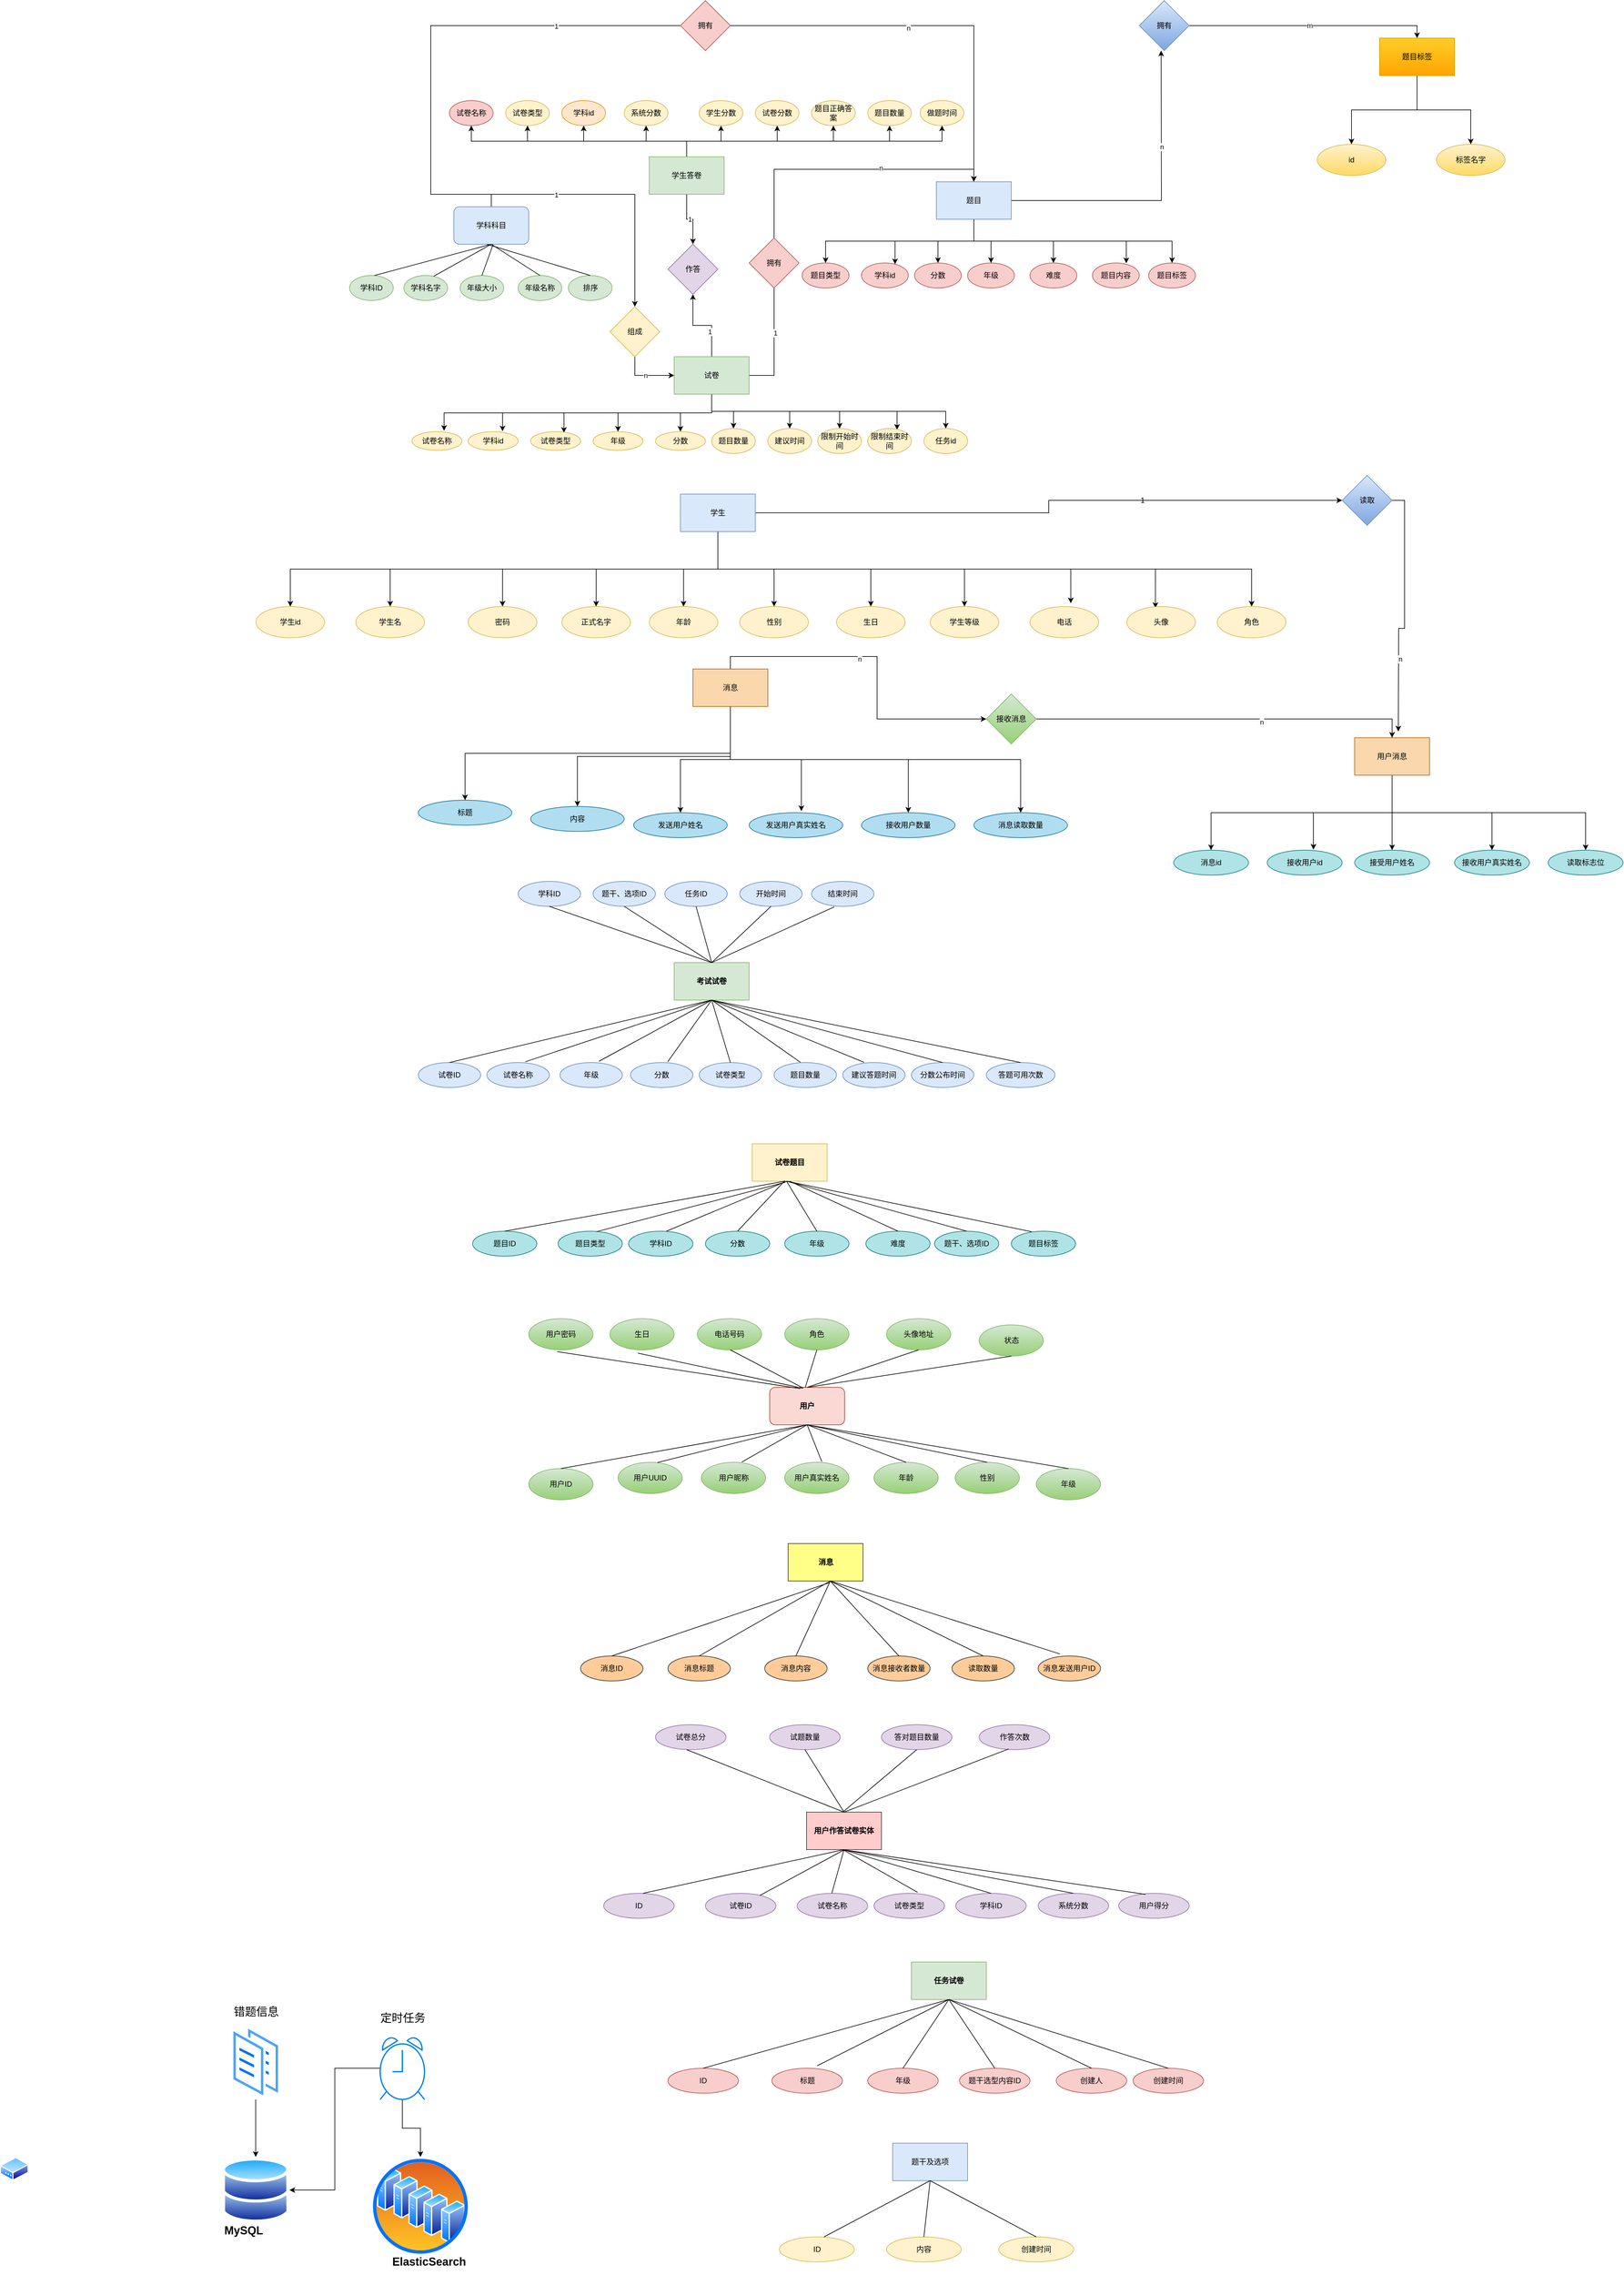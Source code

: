 <mxfile version="21.1.5" type="github">
  <diagram name="第 1 页" id="z47-h1pN4GUKJWPU5KRY">
    <mxGraphModel dx="1290" dy="1756" grid="1" gridSize="10" guides="1" tooltips="1" connect="1" arrows="1" fold="1" page="1" pageScale="1" pageWidth="827" pageHeight="1169" math="0" shadow="0">
      <root>
        <mxCell id="0" />
        <mxCell id="1" parent="0" />
        <mxCell id="0KoFqksm21B9TkFE61yz-12" style="edgeStyle=orthogonalEdgeStyle;rounded=0;orthogonalLoop=1;jettySize=auto;html=1;exitX=0.5;exitY=1;exitDx=0;exitDy=0;entryX=0.642;entryY=-0.047;entryDx=0;entryDy=0;entryPerimeter=0;" parent="1" source="EbDNwAQcWXfo5UuwEE8I-41" target="0KoFqksm21B9TkFE61yz-1" edge="1">
          <mxGeometry relative="1" as="geometry" />
        </mxCell>
        <mxCell id="0KoFqksm21B9TkFE61yz-13" style="edgeStyle=orthogonalEdgeStyle;rounded=0;orthogonalLoop=1;jettySize=auto;html=1;exitX=0.5;exitY=1;exitDx=0;exitDy=0;entryX=0.688;entryY=-0.02;entryDx=0;entryDy=0;entryPerimeter=0;" parent="1" source="EbDNwAQcWXfo5UuwEE8I-41" target="0KoFqksm21B9TkFE61yz-5" edge="1">
          <mxGeometry relative="1" as="geometry" />
        </mxCell>
        <mxCell id="0KoFqksm21B9TkFE61yz-14" style="edgeStyle=orthogonalEdgeStyle;rounded=0;orthogonalLoop=1;jettySize=auto;html=1;exitX=0.5;exitY=1;exitDx=0;exitDy=0;entryX=0.667;entryY=0.06;entryDx=0;entryDy=0;entryPerimeter=0;" parent="1" source="EbDNwAQcWXfo5UuwEE8I-41" target="0KoFqksm21B9TkFE61yz-4" edge="1">
          <mxGeometry relative="1" as="geometry" />
        </mxCell>
        <mxCell id="0KoFqksm21B9TkFE61yz-15" style="edgeStyle=orthogonalEdgeStyle;rounded=0;orthogonalLoop=1;jettySize=auto;html=1;exitX=0.5;exitY=1;exitDx=0;exitDy=0;" parent="1" source="EbDNwAQcWXfo5UuwEE8I-41" target="0KoFqksm21B9TkFE61yz-3" edge="1">
          <mxGeometry relative="1" as="geometry" />
        </mxCell>
        <mxCell id="0KoFqksm21B9TkFE61yz-16" style="edgeStyle=orthogonalEdgeStyle;rounded=0;orthogonalLoop=1;jettySize=auto;html=1;exitX=0.5;exitY=1;exitDx=0;exitDy=0;" parent="1" source="EbDNwAQcWXfo5UuwEE8I-41" target="0KoFqksm21B9TkFE61yz-2" edge="1">
          <mxGeometry relative="1" as="geometry" />
        </mxCell>
        <mxCell id="0KoFqksm21B9TkFE61yz-17" style="edgeStyle=orthogonalEdgeStyle;rounded=0;orthogonalLoop=1;jettySize=auto;html=1;exitX=0.5;exitY=1;exitDx=0;exitDy=0;entryX=0.5;entryY=0;entryDx=0;entryDy=0;" parent="1" source="EbDNwAQcWXfo5UuwEE8I-41" target="0KoFqksm21B9TkFE61yz-6" edge="1">
          <mxGeometry relative="1" as="geometry" />
        </mxCell>
        <mxCell id="0KoFqksm21B9TkFE61yz-18" style="edgeStyle=orthogonalEdgeStyle;rounded=0;orthogonalLoop=1;jettySize=auto;html=1;exitX=0.5;exitY=1;exitDx=0;exitDy=0;" parent="1" source="EbDNwAQcWXfo5UuwEE8I-41" target="0KoFqksm21B9TkFE61yz-8" edge="1">
          <mxGeometry relative="1" as="geometry" />
        </mxCell>
        <mxCell id="0KoFqksm21B9TkFE61yz-19" style="edgeStyle=orthogonalEdgeStyle;rounded=0;orthogonalLoop=1;jettySize=auto;html=1;exitX=0.5;exitY=1;exitDx=0;exitDy=0;entryX=0.5;entryY=0;entryDx=0;entryDy=0;" parent="1" source="EbDNwAQcWXfo5UuwEE8I-41" target="0KoFqksm21B9TkFE61yz-7" edge="1">
          <mxGeometry relative="1" as="geometry" />
        </mxCell>
        <mxCell id="0KoFqksm21B9TkFE61yz-20" style="edgeStyle=orthogonalEdgeStyle;rounded=0;orthogonalLoop=1;jettySize=auto;html=1;exitX=0.5;exitY=1;exitDx=0;exitDy=0;entryX=0.671;entryY=0.05;entryDx=0;entryDy=0;entryPerimeter=0;" parent="1" source="EbDNwAQcWXfo5UuwEE8I-41" target="0KoFqksm21B9TkFE61yz-9" edge="1">
          <mxGeometry relative="1" as="geometry" />
        </mxCell>
        <mxCell id="0KoFqksm21B9TkFE61yz-21" style="edgeStyle=orthogonalEdgeStyle;rounded=0;orthogonalLoop=1;jettySize=auto;html=1;exitX=0.5;exitY=1;exitDx=0;exitDy=0;entryX=0.5;entryY=0;entryDx=0;entryDy=0;" parent="1" source="EbDNwAQcWXfo5UuwEE8I-41" target="0KoFqksm21B9TkFE61yz-11" edge="1">
          <mxGeometry relative="1" as="geometry" />
        </mxCell>
        <mxCell id="0KoFqksm21B9TkFE61yz-52" style="edgeStyle=orthogonalEdgeStyle;rounded=0;orthogonalLoop=1;jettySize=auto;html=1;exitX=0.5;exitY=0;exitDx=0;exitDy=0;entryX=0.5;entryY=1;entryDx=0;entryDy=0;" parent="1" source="EbDNwAQcWXfo5UuwEE8I-41" target="0KoFqksm21B9TkFE61yz-51" edge="1">
          <mxGeometry relative="1" as="geometry" />
        </mxCell>
        <mxCell id="0KoFqksm21B9TkFE61yz-71" value="1" style="edgeLabel;html=1;align=center;verticalAlign=middle;resizable=0;points=[];" parent="0KoFqksm21B9TkFE61yz-52" vertex="1" connectable="0">
          <mxGeometry x="-0.375" y="3" relative="1" as="geometry">
            <mxPoint as="offset" />
          </mxGeometry>
        </mxCell>
        <mxCell id="0KoFqksm21B9TkFE61yz-88" style="edgeStyle=orthogonalEdgeStyle;rounded=0;orthogonalLoop=1;jettySize=auto;html=1;exitX=1;exitY=0.5;exitDx=0;exitDy=0;entryX=0.5;entryY=0;entryDx=0;entryDy=0;" parent="1" source="EbDNwAQcWXfo5UuwEE8I-41" target="0KoFqksm21B9TkFE61yz-73" edge="1">
          <mxGeometry relative="1" as="geometry">
            <Array as="points">
              <mxPoint x="1420" y="50" />
              <mxPoint x="1420" y="-280" />
              <mxPoint x="1740" y="-280" />
            </Array>
          </mxGeometry>
        </mxCell>
        <mxCell id="0KoFqksm21B9TkFE61yz-90" value="1" style="edgeLabel;html=1;align=center;verticalAlign=middle;resizable=0;points=[];" parent="0KoFqksm21B9TkFE61yz-88" vertex="1" connectable="0">
          <mxGeometry x="-0.695" y="-2" relative="1" as="geometry">
            <mxPoint as="offset" />
          </mxGeometry>
        </mxCell>
        <mxCell id="0KoFqksm21B9TkFE61yz-91" value="n" style="edgeLabel;html=1;align=center;verticalAlign=middle;resizable=0;points=[];" parent="0KoFqksm21B9TkFE61yz-88" vertex="1" connectable="0">
          <mxGeometry x="0.524" y="2" relative="1" as="geometry">
            <mxPoint as="offset" />
          </mxGeometry>
        </mxCell>
        <mxCell id="EbDNwAQcWXfo5UuwEE8I-41" value="试卷" style="rounded=0;whiteSpace=wrap;html=1;fillColor=#d5e8d4;strokeColor=#82b366;" parent="1" vertex="1">
          <mxGeometry x="1260" y="20" width="120" height="60" as="geometry" />
        </mxCell>
        <mxCell id="0KoFqksm21B9TkFE61yz-1" value="试卷名称" style="ellipse;whiteSpace=wrap;html=1;fillColor=#fff2cc;strokeColor=#d6b656;" parent="1" vertex="1">
          <mxGeometry x="840" y="140" width="80" height="30" as="geometry" />
        </mxCell>
        <mxCell id="0KoFqksm21B9TkFE61yz-2" value="分数" style="ellipse;whiteSpace=wrap;html=1;fillColor=#fff2cc;strokeColor=#d6b656;" parent="1" vertex="1">
          <mxGeometry x="1230" y="140" width="80" height="30" as="geometry" />
        </mxCell>
        <mxCell id="0KoFqksm21B9TkFE61yz-3" value="年级" style="ellipse;whiteSpace=wrap;html=1;fillColor=#fff2cc;strokeColor=#d6b656;" parent="1" vertex="1">
          <mxGeometry x="1130" y="140" width="80" height="30" as="geometry" />
        </mxCell>
        <mxCell id="0KoFqksm21B9TkFE61yz-4" value="试卷类型" style="ellipse;whiteSpace=wrap;html=1;fillColor=#fff2cc;strokeColor=#d6b656;" parent="1" vertex="1">
          <mxGeometry x="1030" y="140" width="80" height="30" as="geometry" />
        </mxCell>
        <mxCell id="0KoFqksm21B9TkFE61yz-5" value="学科id" style="ellipse;whiteSpace=wrap;html=1;fillColor=#fff2cc;strokeColor=#d6b656;" parent="1" vertex="1">
          <mxGeometry x="930" y="140" width="80" height="30" as="geometry" />
        </mxCell>
        <mxCell id="0KoFqksm21B9TkFE61yz-6" value="题目数量" style="ellipse;whiteSpace=wrap;html=1;fillColor=#fff2cc;strokeColor=#d6b656;" parent="1" vertex="1">
          <mxGeometry x="1320" y="135" width="70" height="40" as="geometry" />
        </mxCell>
        <mxCell id="0KoFqksm21B9TkFE61yz-7" value="限制开始时间" style="ellipse;whiteSpace=wrap;html=1;fillColor=#fff2cc;strokeColor=#d6b656;" parent="1" vertex="1">
          <mxGeometry x="1490" y="135" width="70" height="40" as="geometry" />
        </mxCell>
        <mxCell id="0KoFqksm21B9TkFE61yz-8" value="建议时间" style="ellipse;whiteSpace=wrap;html=1;fillColor=#fff2cc;strokeColor=#d6b656;" parent="1" vertex="1">
          <mxGeometry x="1410" y="135" width="70" height="40" as="geometry" />
        </mxCell>
        <mxCell id="0KoFqksm21B9TkFE61yz-9" value="限制结束时间" style="ellipse;whiteSpace=wrap;html=1;fillColor=#fff2cc;strokeColor=#d6b656;" parent="1" vertex="1">
          <mxGeometry x="1570" y="135" width="70" height="40" as="geometry" />
        </mxCell>
        <mxCell id="0KoFqksm21B9TkFE61yz-10" value="" style="ellipse;whiteSpace=wrap;html=1;" parent="1" vertex="1">
          <mxGeometry x="1370" y="180" width="70" as="geometry" />
        </mxCell>
        <mxCell id="0KoFqksm21B9TkFE61yz-11" value="任务id" style="ellipse;whiteSpace=wrap;html=1;fillColor=#fff2cc;strokeColor=#d6b656;" parent="1" vertex="1">
          <mxGeometry x="1660" y="135" width="70" height="40" as="geometry" />
        </mxCell>
        <mxCell id="0KoFqksm21B9TkFE61yz-40" style="edgeStyle=orthogonalEdgeStyle;rounded=0;orthogonalLoop=1;jettySize=auto;html=1;exitX=0.5;exitY=0;exitDx=0;exitDy=0;entryX=0.5;entryY=1;entryDx=0;entryDy=0;" parent="1" source="0KoFqksm21B9TkFE61yz-22" target="0KoFqksm21B9TkFE61yz-23" edge="1">
          <mxGeometry relative="1" as="geometry" />
        </mxCell>
        <mxCell id="0KoFqksm21B9TkFE61yz-41" style="edgeStyle=orthogonalEdgeStyle;rounded=0;orthogonalLoop=1;jettySize=auto;html=1;exitX=0.5;exitY=0;exitDx=0;exitDy=0;entryX=0.5;entryY=1;entryDx=0;entryDy=0;" parent="1" source="0KoFqksm21B9TkFE61yz-22" target="0KoFqksm21B9TkFE61yz-26" edge="1">
          <mxGeometry relative="1" as="geometry" />
        </mxCell>
        <mxCell id="0KoFqksm21B9TkFE61yz-42" style="edgeStyle=orthogonalEdgeStyle;rounded=0;orthogonalLoop=1;jettySize=auto;html=1;exitX=0.5;exitY=0;exitDx=0;exitDy=0;entryX=0.5;entryY=1;entryDx=0;entryDy=0;" parent="1" source="0KoFqksm21B9TkFE61yz-22" target="0KoFqksm21B9TkFE61yz-25" edge="1">
          <mxGeometry relative="1" as="geometry" />
        </mxCell>
        <mxCell id="0KoFqksm21B9TkFE61yz-43" style="edgeStyle=orthogonalEdgeStyle;rounded=0;orthogonalLoop=1;jettySize=auto;html=1;exitX=0.5;exitY=0;exitDx=0;exitDy=0;entryX=0.5;entryY=1;entryDx=0;entryDy=0;" parent="1" source="0KoFqksm21B9TkFE61yz-22" target="0KoFqksm21B9TkFE61yz-27" edge="1">
          <mxGeometry relative="1" as="geometry" />
        </mxCell>
        <mxCell id="0KoFqksm21B9TkFE61yz-44" style="edgeStyle=orthogonalEdgeStyle;rounded=0;orthogonalLoop=1;jettySize=auto;html=1;exitX=0.5;exitY=0;exitDx=0;exitDy=0;entryX=0.5;entryY=1;entryDx=0;entryDy=0;" parent="1" source="0KoFqksm21B9TkFE61yz-22" target="0KoFqksm21B9TkFE61yz-29" edge="1">
          <mxGeometry relative="1" as="geometry" />
        </mxCell>
        <mxCell id="0KoFqksm21B9TkFE61yz-45" style="edgeStyle=orthogonalEdgeStyle;rounded=0;orthogonalLoop=1;jettySize=auto;html=1;exitX=0.5;exitY=0;exitDx=0;exitDy=0;entryX=0.5;entryY=1;entryDx=0;entryDy=0;" parent="1" source="0KoFqksm21B9TkFE61yz-22" target="0KoFqksm21B9TkFE61yz-28" edge="1">
          <mxGeometry relative="1" as="geometry" />
        </mxCell>
        <mxCell id="0KoFqksm21B9TkFE61yz-46" style="edgeStyle=orthogonalEdgeStyle;rounded=0;orthogonalLoop=1;jettySize=auto;html=1;exitX=0.5;exitY=0;exitDx=0;exitDy=0;entryX=0.5;entryY=1;entryDx=0;entryDy=0;" parent="1" source="0KoFqksm21B9TkFE61yz-22" target="0KoFqksm21B9TkFE61yz-30" edge="1">
          <mxGeometry relative="1" as="geometry" />
        </mxCell>
        <mxCell id="0KoFqksm21B9TkFE61yz-47" style="edgeStyle=orthogonalEdgeStyle;rounded=0;orthogonalLoop=1;jettySize=auto;html=1;exitX=0.5;exitY=0;exitDx=0;exitDy=0;entryX=0.5;entryY=1;entryDx=0;entryDy=0;" parent="1" source="0KoFqksm21B9TkFE61yz-22" target="0KoFqksm21B9TkFE61yz-31" edge="1">
          <mxGeometry relative="1" as="geometry" />
        </mxCell>
        <mxCell id="0KoFqksm21B9TkFE61yz-49" style="edgeStyle=orthogonalEdgeStyle;rounded=0;orthogonalLoop=1;jettySize=auto;html=1;exitX=0.5;exitY=0;exitDx=0;exitDy=0;" parent="1" source="0KoFqksm21B9TkFE61yz-22" target="0KoFqksm21B9TkFE61yz-35" edge="1">
          <mxGeometry relative="1" as="geometry" />
        </mxCell>
        <mxCell id="0KoFqksm21B9TkFE61yz-50" value="1" style="edgeStyle=orthogonalEdgeStyle;rounded=0;orthogonalLoop=1;jettySize=auto;html=1;exitX=0.5;exitY=1;exitDx=0;exitDy=0;entryX=0.5;entryY=0;entryDx=0;entryDy=0;" parent="1" source="0KoFqksm21B9TkFE61yz-22" target="0KoFqksm21B9TkFE61yz-51" edge="1">
          <mxGeometry relative="1" as="geometry">
            <mxPoint x="1300" y="-170" as="targetPoint" />
          </mxGeometry>
        </mxCell>
        <mxCell id="0KoFqksm21B9TkFE61yz-22" value="学生答卷" style="rounded=0;whiteSpace=wrap;html=1;fillColor=#d5e8d4;strokeColor=#82b366;" parent="1" vertex="1">
          <mxGeometry x="1220" y="-300" width="120" height="60" as="geometry" />
        </mxCell>
        <mxCell id="0KoFqksm21B9TkFE61yz-23" value="试卷名称" style="ellipse;whiteSpace=wrap;html=1;fillColor=#f8cecc;strokeColor=#b85450;" parent="1" vertex="1">
          <mxGeometry x="900" y="-390" width="70" height="40" as="geometry" />
        </mxCell>
        <mxCell id="0KoFqksm21B9TkFE61yz-25" value="学科id" style="ellipse;whiteSpace=wrap;html=1;fillColor=#ffe6cc;strokeColor=#d79b00;" parent="1" vertex="1">
          <mxGeometry x="1080" y="-390" width="70" height="40" as="geometry" />
        </mxCell>
        <mxCell id="0KoFqksm21B9TkFE61yz-26" value="试卷类型" style="ellipse;whiteSpace=wrap;html=1;fillColor=#fff2cc;strokeColor=#d6b656;" parent="1" vertex="1">
          <mxGeometry x="990" y="-390" width="70" height="40" as="geometry" />
        </mxCell>
        <mxCell id="0KoFqksm21B9TkFE61yz-27" value="系统分数" style="ellipse;whiteSpace=wrap;html=1;fillColor=#fff2cc;strokeColor=#d6b656;" parent="1" vertex="1">
          <mxGeometry x="1180" y="-390" width="70" height="40" as="geometry" />
        </mxCell>
        <mxCell id="0KoFqksm21B9TkFE61yz-28" value="试卷分数" style="ellipse;whiteSpace=wrap;html=1;fillColor=#fff2cc;strokeColor=#d6b656;" parent="1" vertex="1">
          <mxGeometry x="1390" y="-390" width="70" height="40" as="geometry" />
        </mxCell>
        <mxCell id="0KoFqksm21B9TkFE61yz-29" value="学生分数" style="ellipse;whiteSpace=wrap;html=1;fillColor=#fff2cc;strokeColor=#d6b656;" parent="1" vertex="1">
          <mxGeometry x="1300" y="-390" width="70" height="40" as="geometry" />
        </mxCell>
        <mxCell id="0KoFqksm21B9TkFE61yz-30" value="题目正确答案" style="ellipse;whiteSpace=wrap;html=1;fillColor=#fff2cc;strokeColor=#d6b656;" parent="1" vertex="1">
          <mxGeometry x="1480" y="-390" width="70" height="40" as="geometry" />
        </mxCell>
        <mxCell id="0KoFqksm21B9TkFE61yz-31" value="题目数量" style="ellipse;whiteSpace=wrap;html=1;fillColor=#fff2cc;strokeColor=#d6b656;" parent="1" vertex="1">
          <mxGeometry x="1570" y="-390" width="70" height="40" as="geometry" />
        </mxCell>
        <mxCell id="0KoFqksm21B9TkFE61yz-35" value="做题时间" style="ellipse;whiteSpace=wrap;html=1;fillColor=#fff2cc;strokeColor=#d6b656;" parent="1" vertex="1">
          <mxGeometry x="1654" y="-390" width="70" height="40" as="geometry" />
        </mxCell>
        <mxCell id="0KoFqksm21B9TkFE61yz-51" value="作答" style="rhombus;whiteSpace=wrap;html=1;fillColor=#e1d5e7;strokeColor=#9673a6;" parent="1" vertex="1">
          <mxGeometry x="1250" y="-160" width="80" height="80" as="geometry" />
        </mxCell>
        <mxCell id="0KoFqksm21B9TkFE61yz-60" value="学科名字" style="ellipse;whiteSpace=wrap;html=1;fillColor=#d5e8d4;strokeColor=#82b366;" parent="1" vertex="1">
          <mxGeometry x="827" y="-110" width="70" height="40" as="geometry" />
        </mxCell>
        <mxCell id="0KoFqksm21B9TkFE61yz-69" style="edgeStyle=orthogonalEdgeStyle;rounded=0;orthogonalLoop=1;jettySize=auto;html=1;exitX=0.5;exitY=0;exitDx=0;exitDy=0;entryX=0.5;entryY=0;entryDx=0;entryDy=0;" parent="1" source="0KoFqksm21B9TkFE61yz-64" target="0KoFqksm21B9TkFE61yz-68" edge="1">
          <mxGeometry relative="1" as="geometry" />
        </mxCell>
        <mxCell id="0KoFqksm21B9TkFE61yz-72" value="1" style="edgeLabel;html=1;align=center;verticalAlign=middle;resizable=0;points=[];" parent="0KoFqksm21B9TkFE61yz-69" vertex="1" connectable="0">
          <mxGeometry x="-0.424" y="-1" relative="1" as="geometry">
            <mxPoint as="offset" />
          </mxGeometry>
        </mxCell>
        <mxCell id="0KoFqksm21B9TkFE61yz-92" style="edgeStyle=orthogonalEdgeStyle;rounded=0;orthogonalLoop=1;jettySize=auto;html=1;exitX=0.5;exitY=0;exitDx=0;exitDy=0;entryX=0.5;entryY=0;entryDx=0;entryDy=0;" parent="1" source="0KoFqksm21B9TkFE61yz-64" target="0KoFqksm21B9TkFE61yz-73" edge="1">
          <mxGeometry relative="1" as="geometry">
            <Array as="points">
              <mxPoint x="870" y="-240" />
              <mxPoint x="870" y="-510" />
              <mxPoint x="1740" y="-510" />
            </Array>
          </mxGeometry>
        </mxCell>
        <mxCell id="0KoFqksm21B9TkFE61yz-94" value="1" style="edgeLabel;html=1;align=center;verticalAlign=middle;resizable=0;points=[];" parent="0KoFqksm21B9TkFE61yz-92" vertex="1" connectable="0">
          <mxGeometry x="-0.22" y="-1" relative="1" as="geometry">
            <mxPoint as="offset" />
          </mxGeometry>
        </mxCell>
        <mxCell id="0KoFqksm21B9TkFE61yz-95" value="n" style="edgeLabel;html=1;align=center;verticalAlign=middle;resizable=0;points=[];" parent="0KoFqksm21B9TkFE61yz-92" vertex="1" connectable="0">
          <mxGeometry x="0.528" y="-4" relative="1" as="geometry">
            <mxPoint as="offset" />
          </mxGeometry>
        </mxCell>
        <mxCell id="0KoFqksm21B9TkFE61yz-64" value="学科科目" style="rounded=1;whiteSpace=wrap;html=1;fillColor=#dae8fc;strokeColor=#6c8ebf;" parent="1" vertex="1">
          <mxGeometry x="907" y="-220" width="120" height="60" as="geometry" />
        </mxCell>
        <mxCell id="0KoFqksm21B9TkFE61yz-65" value="年级名称" style="ellipse;whiteSpace=wrap;html=1;fillColor=#d5e8d4;strokeColor=#82b366;" parent="1" vertex="1">
          <mxGeometry x="1010" y="-110" width="70" height="40" as="geometry" />
        </mxCell>
        <mxCell id="0KoFqksm21B9TkFE61yz-66" value="年级大小" style="ellipse;whiteSpace=wrap;html=1;fillColor=#d5e8d4;strokeColor=#82b366;" parent="1" vertex="1">
          <mxGeometry x="917" y="-110" width="70" height="40" as="geometry" />
        </mxCell>
        <mxCell id="0KoFqksm21B9TkFE61yz-70" value="n" style="edgeStyle=orthogonalEdgeStyle;rounded=0;orthogonalLoop=1;jettySize=auto;html=1;exitX=0.5;exitY=1;exitDx=0;exitDy=0;entryX=0;entryY=0.5;entryDx=0;entryDy=0;" parent="1" source="0KoFqksm21B9TkFE61yz-68" target="EbDNwAQcWXfo5UuwEE8I-41" edge="1">
          <mxGeometry relative="1" as="geometry" />
        </mxCell>
        <mxCell id="0KoFqksm21B9TkFE61yz-68" value="组成" style="rhombus;whiteSpace=wrap;html=1;fillColor=#fff2cc;strokeColor=#d6b656;" parent="1" vertex="1">
          <mxGeometry x="1157" y="-60" width="80" height="80" as="geometry" />
        </mxCell>
        <mxCell id="0KoFqksm21B9TkFE61yz-81" style="edgeStyle=orthogonalEdgeStyle;rounded=0;orthogonalLoop=1;jettySize=auto;html=1;exitX=0.5;exitY=1;exitDx=0;exitDy=0;entryX=0.5;entryY=0;entryDx=0;entryDy=0;" parent="1" source="0KoFqksm21B9TkFE61yz-73" target="0KoFqksm21B9TkFE61yz-74" edge="1">
          <mxGeometry relative="1" as="geometry" />
        </mxCell>
        <mxCell id="0KoFqksm21B9TkFE61yz-82" style="edgeStyle=orthogonalEdgeStyle;rounded=0;orthogonalLoop=1;jettySize=auto;html=1;exitX=0.5;exitY=1;exitDx=0;exitDy=0;entryX=0.717;entryY=0.05;entryDx=0;entryDy=0;entryPerimeter=0;" parent="1" source="0KoFqksm21B9TkFE61yz-73" target="0KoFqksm21B9TkFE61yz-79" edge="1">
          <mxGeometry relative="1" as="geometry" />
        </mxCell>
        <mxCell id="0KoFqksm21B9TkFE61yz-83" style="edgeStyle=orthogonalEdgeStyle;rounded=0;orthogonalLoop=1;jettySize=auto;html=1;exitX=0.5;exitY=1;exitDx=0;exitDy=0;" parent="1" source="0KoFqksm21B9TkFE61yz-73" target="0KoFqksm21B9TkFE61yz-78" edge="1">
          <mxGeometry relative="1" as="geometry" />
        </mxCell>
        <mxCell id="0KoFqksm21B9TkFE61yz-84" style="edgeStyle=orthogonalEdgeStyle;rounded=0;orthogonalLoop=1;jettySize=auto;html=1;exitX=0.5;exitY=1;exitDx=0;exitDy=0;" parent="1" source="0KoFqksm21B9TkFE61yz-73" target="0KoFqksm21B9TkFE61yz-77" edge="1">
          <mxGeometry relative="1" as="geometry" />
        </mxCell>
        <mxCell id="0KoFqksm21B9TkFE61yz-85" style="edgeStyle=orthogonalEdgeStyle;rounded=0;orthogonalLoop=1;jettySize=auto;html=1;exitX=0.5;exitY=1;exitDx=0;exitDy=0;entryX=0.5;entryY=0;entryDx=0;entryDy=0;" parent="1" source="0KoFqksm21B9TkFE61yz-73" target="0KoFqksm21B9TkFE61yz-76" edge="1">
          <mxGeometry relative="1" as="geometry" />
        </mxCell>
        <mxCell id="0KoFqksm21B9TkFE61yz-86" style="edgeStyle=orthogonalEdgeStyle;rounded=0;orthogonalLoop=1;jettySize=auto;html=1;exitX=0.5;exitY=1;exitDx=0;exitDy=0;entryX=0.723;entryY=0.01;entryDx=0;entryDy=0;entryPerimeter=0;" parent="1" source="0KoFqksm21B9TkFE61yz-73" target="0KoFqksm21B9TkFE61yz-75" edge="1">
          <mxGeometry relative="1" as="geometry" />
        </mxCell>
        <mxCell id="0KoFqksm21B9TkFE61yz-87" style="edgeStyle=orthogonalEdgeStyle;rounded=0;orthogonalLoop=1;jettySize=auto;html=1;exitX=0.5;exitY=1;exitDx=0;exitDy=0;" parent="1" source="0KoFqksm21B9TkFE61yz-73" target="0KoFqksm21B9TkFE61yz-80" edge="1">
          <mxGeometry relative="1" as="geometry" />
        </mxCell>
        <mxCell id="0KoFqksm21B9TkFE61yz-165" style="edgeStyle=orthogonalEdgeStyle;rounded=0;orthogonalLoop=1;jettySize=auto;html=1;exitX=1;exitY=0.5;exitDx=0;exitDy=0;" parent="1" source="0KoFqksm21B9TkFE61yz-73" edge="1">
          <mxGeometry relative="1" as="geometry">
            <mxPoint x="2040" y="-470" as="targetPoint" />
          </mxGeometry>
        </mxCell>
        <mxCell id="0KoFqksm21B9TkFE61yz-168" value="n" style="edgeLabel;html=1;align=center;verticalAlign=middle;resizable=0;points=[];" parent="0KoFqksm21B9TkFE61yz-165" vertex="1" connectable="0">
          <mxGeometry x="0.36" relative="1" as="geometry">
            <mxPoint as="offset" />
          </mxGeometry>
        </mxCell>
        <mxCell id="0KoFqksm21B9TkFE61yz-73" value="题目" style="rounded=0;whiteSpace=wrap;html=1;fillColor=#dae8fc;strokeColor=#6c8ebf;" parent="1" vertex="1">
          <mxGeometry x="1680" y="-260" width="120" height="60" as="geometry" />
        </mxCell>
        <mxCell id="0KoFqksm21B9TkFE61yz-74" value="题目类型" style="ellipse;whiteSpace=wrap;html=1;fillColor=#f8cecc;strokeColor=#b85450;" parent="1" vertex="1">
          <mxGeometry x="1465" y="-130" width="75" height="40" as="geometry" />
        </mxCell>
        <mxCell id="0KoFqksm21B9TkFE61yz-75" value="题目内容" style="ellipse;whiteSpace=wrap;html=1;fillColor=#f8cecc;strokeColor=#b85450;" parent="1" vertex="1">
          <mxGeometry x="1930" y="-130" width="75" height="40" as="geometry" />
        </mxCell>
        <mxCell id="0KoFqksm21B9TkFE61yz-76" value="难度" style="ellipse;whiteSpace=wrap;html=1;fillColor=#f8cecc;strokeColor=#b85450;" parent="1" vertex="1">
          <mxGeometry x="1830" y="-130" width="75" height="40" as="geometry" />
        </mxCell>
        <mxCell id="0KoFqksm21B9TkFE61yz-77" value="年级" style="ellipse;whiteSpace=wrap;html=1;fillColor=#f8cecc;strokeColor=#b85450;" parent="1" vertex="1">
          <mxGeometry x="1730" y="-130" width="75" height="40" as="geometry" />
        </mxCell>
        <mxCell id="0KoFqksm21B9TkFE61yz-78" value="分数" style="ellipse;whiteSpace=wrap;html=1;fillColor=#f8cecc;strokeColor=#b85450;" parent="1" vertex="1">
          <mxGeometry x="1645" y="-130" width="75" height="40" as="geometry" />
        </mxCell>
        <mxCell id="0KoFqksm21B9TkFE61yz-79" value="学科id" style="ellipse;whiteSpace=wrap;html=1;fillColor=#f8cecc;strokeColor=#b85450;" parent="1" vertex="1">
          <mxGeometry x="1560" y="-130" width="75" height="40" as="geometry" />
        </mxCell>
        <mxCell id="0KoFqksm21B9TkFE61yz-80" value="题目标签" style="ellipse;whiteSpace=wrap;html=1;fillColor=#f8cecc;strokeColor=#b85450;" parent="1" vertex="1">
          <mxGeometry x="2020" y="-130" width="75" height="40" as="geometry" />
        </mxCell>
        <mxCell id="0KoFqksm21B9TkFE61yz-89" value="拥有" style="rhombus;whiteSpace=wrap;html=1;fillColor=#f8cecc;strokeColor=#b85450;" parent="1" vertex="1">
          <mxGeometry x="1380" y="-170" width="80" height="80" as="geometry" />
        </mxCell>
        <mxCell id="0KoFqksm21B9TkFE61yz-93" value="拥有" style="rhombus;whiteSpace=wrap;html=1;fillColor=#f8cecc;strokeColor=#b85450;" parent="1" vertex="1">
          <mxGeometry x="1270" y="-550" width="80" height="80" as="geometry" />
        </mxCell>
        <mxCell id="0KoFqksm21B9TkFE61yz-96" value="密码" style="ellipse;whiteSpace=wrap;html=1;fillColor=#fff2cc;strokeColor=#d6b656;" parent="1" vertex="1">
          <mxGeometry x="930" y="420" width="110" height="50" as="geometry" />
        </mxCell>
        <mxCell id="0KoFqksm21B9TkFE61yz-111" style="edgeStyle=orthogonalEdgeStyle;rounded=0;orthogonalLoop=1;jettySize=auto;html=1;exitX=0.5;exitY=1;exitDx=0;exitDy=0;entryX=0.5;entryY=0;entryDx=0;entryDy=0;" parent="1" source="0KoFqksm21B9TkFE61yz-97" target="0KoFqksm21B9TkFE61yz-99" edge="1">
          <mxGeometry relative="1" as="geometry" />
        </mxCell>
        <mxCell id="0KoFqksm21B9TkFE61yz-112" style="edgeStyle=orthogonalEdgeStyle;rounded=0;orthogonalLoop=1;jettySize=auto;html=1;exitX=0.5;exitY=1;exitDx=0;exitDy=0;" parent="1" source="0KoFqksm21B9TkFE61yz-97" target="0KoFqksm21B9TkFE61yz-100" edge="1">
          <mxGeometry relative="1" as="geometry" />
        </mxCell>
        <mxCell id="0KoFqksm21B9TkFE61yz-113" style="edgeStyle=orthogonalEdgeStyle;rounded=0;orthogonalLoop=1;jettySize=auto;html=1;exitX=0.5;exitY=1;exitDx=0;exitDy=0;" parent="1" source="0KoFqksm21B9TkFE61yz-97" target="0KoFqksm21B9TkFE61yz-96" edge="1">
          <mxGeometry relative="1" as="geometry" />
        </mxCell>
        <mxCell id="0KoFqksm21B9TkFE61yz-114" style="edgeStyle=orthogonalEdgeStyle;rounded=0;orthogonalLoop=1;jettySize=auto;html=1;exitX=0.5;exitY=1;exitDx=0;exitDy=0;" parent="1" source="0KoFqksm21B9TkFE61yz-97" target="0KoFqksm21B9TkFE61yz-107" edge="1">
          <mxGeometry relative="1" as="geometry" />
        </mxCell>
        <mxCell id="0KoFqksm21B9TkFE61yz-115" style="edgeStyle=orthogonalEdgeStyle;rounded=0;orthogonalLoop=1;jettySize=auto;html=1;exitX=0.5;exitY=1;exitDx=0;exitDy=0;" parent="1" source="0KoFqksm21B9TkFE61yz-97" target="0KoFqksm21B9TkFE61yz-106" edge="1">
          <mxGeometry relative="1" as="geometry" />
        </mxCell>
        <mxCell id="0KoFqksm21B9TkFE61yz-116" style="edgeStyle=orthogonalEdgeStyle;rounded=0;orthogonalLoop=1;jettySize=auto;html=1;exitX=0.5;exitY=1;exitDx=0;exitDy=0;entryX=0.5;entryY=0;entryDx=0;entryDy=0;" parent="1" source="0KoFqksm21B9TkFE61yz-97" target="0KoFqksm21B9TkFE61yz-105" edge="1">
          <mxGeometry relative="1" as="geometry" />
        </mxCell>
        <mxCell id="0KoFqksm21B9TkFE61yz-117" style="edgeStyle=orthogonalEdgeStyle;rounded=0;orthogonalLoop=1;jettySize=auto;html=1;exitX=0.5;exitY=1;exitDx=0;exitDy=0;entryX=0.5;entryY=0;entryDx=0;entryDy=0;" parent="1" source="0KoFqksm21B9TkFE61yz-97" target="0KoFqksm21B9TkFE61yz-104" edge="1">
          <mxGeometry relative="1" as="geometry" />
        </mxCell>
        <mxCell id="0KoFqksm21B9TkFE61yz-118" style="edgeStyle=orthogonalEdgeStyle;rounded=0;orthogonalLoop=1;jettySize=auto;html=1;exitX=0.5;exitY=1;exitDx=0;exitDy=0;" parent="1" source="0KoFqksm21B9TkFE61yz-97" target="0KoFqksm21B9TkFE61yz-101" edge="1">
          <mxGeometry relative="1" as="geometry" />
        </mxCell>
        <mxCell id="0KoFqksm21B9TkFE61yz-119" style="edgeStyle=orthogonalEdgeStyle;rounded=0;orthogonalLoop=1;jettySize=auto;html=1;exitX=0.5;exitY=1;exitDx=0;exitDy=0;entryX=0.594;entryY=-0.105;entryDx=0;entryDy=0;entryPerimeter=0;" parent="1" source="0KoFqksm21B9TkFE61yz-97" target="0KoFqksm21B9TkFE61yz-103" edge="1">
          <mxGeometry relative="1" as="geometry" />
        </mxCell>
        <mxCell id="0KoFqksm21B9TkFE61yz-120" style="edgeStyle=orthogonalEdgeStyle;rounded=0;orthogonalLoop=1;jettySize=auto;html=1;exitX=0.5;exitY=1;exitDx=0;exitDy=0;entryX=0.417;entryY=0.046;entryDx=0;entryDy=0;entryPerimeter=0;" parent="1" source="0KoFqksm21B9TkFE61yz-97" target="0KoFqksm21B9TkFE61yz-102" edge="1">
          <mxGeometry relative="1" as="geometry" />
        </mxCell>
        <mxCell id="0KoFqksm21B9TkFE61yz-121" style="edgeStyle=orthogonalEdgeStyle;rounded=0;orthogonalLoop=1;jettySize=auto;html=1;exitX=0.5;exitY=1;exitDx=0;exitDy=0;entryX=0.5;entryY=0;entryDx=0;entryDy=0;" parent="1" source="0KoFqksm21B9TkFE61yz-97" target="0KoFqksm21B9TkFE61yz-98" edge="1">
          <mxGeometry relative="1" as="geometry" />
        </mxCell>
        <mxCell id="0KoFqksm21B9TkFE61yz-152" style="edgeStyle=orthogonalEdgeStyle;rounded=0;orthogonalLoop=1;jettySize=auto;html=1;exitX=1;exitY=0.5;exitDx=0;exitDy=0;entryX=0;entryY=0.5;entryDx=0;entryDy=0;" parent="1" source="0KoFqksm21B9TkFE61yz-97" target="0KoFqksm21B9TkFE61yz-151" edge="1">
          <mxGeometry relative="1" as="geometry" />
        </mxCell>
        <mxCell id="0KoFqksm21B9TkFE61yz-97" value="学生" style="rounded=0;whiteSpace=wrap;html=1;fillColor=#dae8fc;strokeColor=#6c8ebf;" parent="1" vertex="1">
          <mxGeometry x="1270" y="240" width="120" height="60" as="geometry" />
        </mxCell>
        <mxCell id="0KoFqksm21B9TkFE61yz-98" value="角色" style="ellipse;whiteSpace=wrap;html=1;fillColor=#fff2cc;strokeColor=#d6b656;" parent="1" vertex="1">
          <mxGeometry x="2130" y="420" width="110" height="50" as="geometry" />
        </mxCell>
        <mxCell id="0KoFqksm21B9TkFE61yz-99" value="学生id" style="ellipse;whiteSpace=wrap;html=1;fillColor=#fff2cc;strokeColor=#d6b656;" parent="1" vertex="1">
          <mxGeometry x="590" y="420" width="110" height="50" as="geometry" />
        </mxCell>
        <mxCell id="0KoFqksm21B9TkFE61yz-100" value="学生名" style="ellipse;whiteSpace=wrap;html=1;fillColor=#fff2cc;strokeColor=#d6b656;" parent="1" vertex="1">
          <mxGeometry x="750" y="420" width="110" height="50" as="geometry" />
        </mxCell>
        <mxCell id="0KoFqksm21B9TkFE61yz-101" value="学生等级" style="ellipse;whiteSpace=wrap;html=1;fillColor=#fff2cc;strokeColor=#d6b656;" parent="1" vertex="1">
          <mxGeometry x="1670" y="420" width="110" height="50" as="geometry" />
        </mxCell>
        <mxCell id="0KoFqksm21B9TkFE61yz-102" value="头像" style="ellipse;whiteSpace=wrap;html=1;fillColor=#fff2cc;strokeColor=#d6b656;" parent="1" vertex="1">
          <mxGeometry x="1985" y="420" width="110" height="50" as="geometry" />
        </mxCell>
        <mxCell id="0KoFqksm21B9TkFE61yz-103" value="电话" style="ellipse;whiteSpace=wrap;html=1;fillColor=#fff2cc;strokeColor=#d6b656;" parent="1" vertex="1">
          <mxGeometry x="1830" y="420" width="110" height="50" as="geometry" />
        </mxCell>
        <mxCell id="0KoFqksm21B9TkFE61yz-104" value="生日" style="ellipse;whiteSpace=wrap;html=1;fillColor=#fff2cc;strokeColor=#d6b656;" parent="1" vertex="1">
          <mxGeometry x="1520" y="420" width="110" height="50" as="geometry" />
        </mxCell>
        <mxCell id="0KoFqksm21B9TkFE61yz-105" value="性别" style="ellipse;whiteSpace=wrap;html=1;fillColor=#fff2cc;strokeColor=#d6b656;" parent="1" vertex="1">
          <mxGeometry x="1365" y="420" width="110" height="50" as="geometry" />
        </mxCell>
        <mxCell id="0KoFqksm21B9TkFE61yz-106" value="年龄" style="ellipse;whiteSpace=wrap;html=1;fillColor=#fff2cc;strokeColor=#d6b656;" parent="1" vertex="1">
          <mxGeometry x="1220" y="420" width="110" height="50" as="geometry" />
        </mxCell>
        <mxCell id="0KoFqksm21B9TkFE61yz-107" value="正式名字" style="ellipse;whiteSpace=wrap;html=1;fillColor=#fff2cc;strokeColor=#d6b656;" parent="1" vertex="1">
          <mxGeometry x="1080" y="420" width="110" height="50" as="geometry" />
        </mxCell>
        <mxCell id="0KoFqksm21B9TkFE61yz-109" style="edgeStyle=orthogonalEdgeStyle;rounded=0;orthogonalLoop=1;jettySize=auto;html=1;exitX=0.5;exitY=1;exitDx=0;exitDy=0;" parent="1" source="0KoFqksm21B9TkFE61yz-101" target="0KoFqksm21B9TkFE61yz-101" edge="1">
          <mxGeometry relative="1" as="geometry" />
        </mxCell>
        <mxCell id="0KoFqksm21B9TkFE61yz-129" style="edgeStyle=orthogonalEdgeStyle;rounded=0;orthogonalLoop=1;jettySize=auto;html=1;exitX=0.5;exitY=1;exitDx=0;exitDy=0;entryX=0.5;entryY=0;entryDx=0;entryDy=0;" parent="1" source="0KoFqksm21B9TkFE61yz-122" target="0KoFqksm21B9TkFE61yz-123" edge="1">
          <mxGeometry relative="1" as="geometry" />
        </mxCell>
        <mxCell id="0KoFqksm21B9TkFE61yz-130" style="edgeStyle=orthogonalEdgeStyle;rounded=0;orthogonalLoop=1;jettySize=auto;html=1;exitX=0.5;exitY=1;exitDx=0;exitDy=0;" parent="1" source="0KoFqksm21B9TkFE61yz-122" target="0KoFqksm21B9TkFE61yz-127" edge="1">
          <mxGeometry relative="1" as="geometry" />
        </mxCell>
        <mxCell id="0KoFqksm21B9TkFE61yz-131" style="edgeStyle=orthogonalEdgeStyle;rounded=0;orthogonalLoop=1;jettySize=auto;html=1;exitX=0.5;exitY=1;exitDx=0;exitDy=0;" parent="1" source="0KoFqksm21B9TkFE61yz-122" target="0KoFqksm21B9TkFE61yz-126" edge="1">
          <mxGeometry relative="1" as="geometry" />
        </mxCell>
        <mxCell id="0KoFqksm21B9TkFE61yz-132" style="edgeStyle=orthogonalEdgeStyle;rounded=0;orthogonalLoop=1;jettySize=auto;html=1;exitX=0.5;exitY=1;exitDx=0;exitDy=0;entryX=0.558;entryY=-0.063;entryDx=0;entryDy=0;entryPerimeter=0;" parent="1" source="0KoFqksm21B9TkFE61yz-122" target="0KoFqksm21B9TkFE61yz-125" edge="1">
          <mxGeometry relative="1" as="geometry" />
        </mxCell>
        <mxCell id="0KoFqksm21B9TkFE61yz-133" style="edgeStyle=orthogonalEdgeStyle;rounded=0;orthogonalLoop=1;jettySize=auto;html=1;exitX=0.5;exitY=1;exitDx=0;exitDy=0;" parent="1" source="0KoFqksm21B9TkFE61yz-122" target="0KoFqksm21B9TkFE61yz-124" edge="1">
          <mxGeometry relative="1" as="geometry" />
        </mxCell>
        <mxCell id="0KoFqksm21B9TkFE61yz-134" style="edgeStyle=orthogonalEdgeStyle;rounded=0;orthogonalLoop=1;jettySize=auto;html=1;exitX=0.5;exitY=1;exitDx=0;exitDy=0;" parent="1" source="0KoFqksm21B9TkFE61yz-122" target="0KoFqksm21B9TkFE61yz-128" edge="1">
          <mxGeometry relative="1" as="geometry" />
        </mxCell>
        <mxCell id="0KoFqksm21B9TkFE61yz-147" style="edgeStyle=orthogonalEdgeStyle;rounded=0;orthogonalLoop=1;jettySize=auto;html=1;exitX=0.5;exitY=0;exitDx=0;exitDy=0;" parent="1" source="0KoFqksm21B9TkFE61yz-122" target="0KoFqksm21B9TkFE61yz-146" edge="1">
          <mxGeometry relative="1" as="geometry" />
        </mxCell>
        <mxCell id="0KoFqksm21B9TkFE61yz-149" value="n" style="edgeLabel;html=1;align=center;verticalAlign=middle;resizable=0;points=[];" parent="0KoFqksm21B9TkFE61yz-147" vertex="1" connectable="0">
          <mxGeometry x="-0.146" y="-4" relative="1" as="geometry">
            <mxPoint as="offset" />
          </mxGeometry>
        </mxCell>
        <mxCell id="0KoFqksm21B9TkFE61yz-122" value="消息" style="rounded=0;whiteSpace=wrap;html=1;fillColor=#fad7ac;strokeColor=#b46504;" parent="1" vertex="1">
          <mxGeometry x="1290" y="520" width="120" height="60" as="geometry" />
        </mxCell>
        <mxCell id="0KoFqksm21B9TkFE61yz-123" value="标题" style="ellipse;whiteSpace=wrap;html=1;fillColor=#b1ddf0;strokeColor=#10739e;" parent="1" vertex="1">
          <mxGeometry x="850" y="730" width="150" height="40" as="geometry" />
        </mxCell>
        <mxCell id="0KoFqksm21B9TkFE61yz-124" value="接收用户数量" style="ellipse;whiteSpace=wrap;html=1;fillColor=#b1ddf0;strokeColor=#10739e;" parent="1" vertex="1">
          <mxGeometry x="1560" y="750" width="150" height="40" as="geometry" />
        </mxCell>
        <mxCell id="0KoFqksm21B9TkFE61yz-125" value="发送用户真实姓名" style="ellipse;whiteSpace=wrap;html=1;fillColor=#b1ddf0;strokeColor=#10739e;" parent="1" vertex="1">
          <mxGeometry x="1380" y="750" width="150" height="40" as="geometry" />
        </mxCell>
        <mxCell id="0KoFqksm21B9TkFE61yz-126" value="发送用户姓名" style="ellipse;whiteSpace=wrap;html=1;fillColor=#b1ddf0;strokeColor=#10739e;" parent="1" vertex="1">
          <mxGeometry x="1195" y="750" width="150" height="40" as="geometry" />
        </mxCell>
        <mxCell id="0KoFqksm21B9TkFE61yz-127" value="内容" style="ellipse;whiteSpace=wrap;html=1;fillColor=#b1ddf0;strokeColor=#10739e;" parent="1" vertex="1">
          <mxGeometry x="1030" y="740" width="150" height="40" as="geometry" />
        </mxCell>
        <mxCell id="0KoFqksm21B9TkFE61yz-128" value="消息读取数量" style="ellipse;whiteSpace=wrap;html=1;fillColor=#b1ddf0;strokeColor=#10739e;" parent="1" vertex="1">
          <mxGeometry x="1740" y="750" width="150" height="40" as="geometry" />
        </mxCell>
        <mxCell id="0KoFqksm21B9TkFE61yz-141" style="edgeStyle=orthogonalEdgeStyle;rounded=0;orthogonalLoop=1;jettySize=auto;html=1;exitX=0.5;exitY=1;exitDx=0;exitDy=0;" parent="1" source="0KoFqksm21B9TkFE61yz-135" target="0KoFqksm21B9TkFE61yz-136" edge="1">
          <mxGeometry relative="1" as="geometry" />
        </mxCell>
        <mxCell id="0KoFqksm21B9TkFE61yz-142" style="edgeStyle=orthogonalEdgeStyle;rounded=0;orthogonalLoop=1;jettySize=auto;html=1;exitX=0.5;exitY=1;exitDx=0;exitDy=0;entryX=0.617;entryY=-0.022;entryDx=0;entryDy=0;entryPerimeter=0;" parent="1" source="0KoFqksm21B9TkFE61yz-135" target="0KoFqksm21B9TkFE61yz-137" edge="1">
          <mxGeometry relative="1" as="geometry" />
        </mxCell>
        <mxCell id="0KoFqksm21B9TkFE61yz-143" style="edgeStyle=orthogonalEdgeStyle;rounded=0;orthogonalLoop=1;jettySize=auto;html=1;exitX=0.5;exitY=1;exitDx=0;exitDy=0;" parent="1" source="0KoFqksm21B9TkFE61yz-135" target="0KoFqksm21B9TkFE61yz-138" edge="1">
          <mxGeometry relative="1" as="geometry" />
        </mxCell>
        <mxCell id="0KoFqksm21B9TkFE61yz-144" style="edgeStyle=orthogonalEdgeStyle;rounded=0;orthogonalLoop=1;jettySize=auto;html=1;exitX=0.5;exitY=1;exitDx=0;exitDy=0;entryX=0.5;entryY=0;entryDx=0;entryDy=0;" parent="1" source="0KoFqksm21B9TkFE61yz-135" target="0KoFqksm21B9TkFE61yz-139" edge="1">
          <mxGeometry relative="1" as="geometry" />
        </mxCell>
        <mxCell id="0KoFqksm21B9TkFE61yz-145" style="edgeStyle=orthogonalEdgeStyle;rounded=0;orthogonalLoop=1;jettySize=auto;html=1;exitX=0.5;exitY=1;exitDx=0;exitDy=0;" parent="1" source="0KoFqksm21B9TkFE61yz-135" target="0KoFqksm21B9TkFE61yz-140" edge="1">
          <mxGeometry relative="1" as="geometry" />
        </mxCell>
        <mxCell id="0KoFqksm21B9TkFE61yz-135" value="用户消息" style="rounded=0;whiteSpace=wrap;html=1;fillColor=#fad7ac;strokeColor=#b46504;" parent="1" vertex="1">
          <mxGeometry x="2350" y="630" width="120" height="60" as="geometry" />
        </mxCell>
        <mxCell id="0KoFqksm21B9TkFE61yz-136" value="消息id" style="ellipse;whiteSpace=wrap;html=1;fillColor=#b0e3e6;strokeColor=#0e8088;" parent="1" vertex="1">
          <mxGeometry x="2060" y="810" width="120" height="40" as="geometry" />
        </mxCell>
        <mxCell id="0KoFqksm21B9TkFE61yz-137" value="接收用户id" style="ellipse;whiteSpace=wrap;html=1;fillColor=#b0e3e6;strokeColor=#0e8088;" parent="1" vertex="1">
          <mxGeometry x="2210" y="810" width="120" height="40" as="geometry" />
        </mxCell>
        <mxCell id="0KoFqksm21B9TkFE61yz-138" value="接受用户姓名" style="ellipse;whiteSpace=wrap;html=1;fillColor=#b0e3e6;strokeColor=#0e8088;" parent="1" vertex="1">
          <mxGeometry x="2350" y="810" width="120" height="40" as="geometry" />
        </mxCell>
        <mxCell id="0KoFqksm21B9TkFE61yz-139" value="接收用户真实姓名" style="ellipse;whiteSpace=wrap;html=1;fillColor=#b0e3e6;strokeColor=#0e8088;" parent="1" vertex="1">
          <mxGeometry x="2510" y="810" width="120" height="40" as="geometry" />
        </mxCell>
        <mxCell id="0KoFqksm21B9TkFE61yz-140" value="读取标志位" style="ellipse;whiteSpace=wrap;html=1;fillColor=#b0e3e6;strokeColor=#0e8088;" parent="1" vertex="1">
          <mxGeometry x="2660" y="810" width="120" height="40" as="geometry" />
        </mxCell>
        <mxCell id="0KoFqksm21B9TkFE61yz-148" style="edgeStyle=orthogonalEdgeStyle;rounded=0;orthogonalLoop=1;jettySize=auto;html=1;exitX=1;exitY=0.5;exitDx=0;exitDy=0;entryX=0.5;entryY=0;entryDx=0;entryDy=0;" parent="1" source="0KoFqksm21B9TkFE61yz-146" target="0KoFqksm21B9TkFE61yz-135" edge="1">
          <mxGeometry relative="1" as="geometry" />
        </mxCell>
        <mxCell id="0KoFqksm21B9TkFE61yz-150" value="n" style="edgeLabel;html=1;align=center;verticalAlign=middle;resizable=0;points=[];" parent="0KoFqksm21B9TkFE61yz-148" vertex="1" connectable="0">
          <mxGeometry x="0.204" y="-5" relative="1" as="geometry">
            <mxPoint as="offset" />
          </mxGeometry>
        </mxCell>
        <mxCell id="0KoFqksm21B9TkFE61yz-146" value="接收消息" style="rhombus;whiteSpace=wrap;html=1;fillColor=#d5e8d4;strokeColor=#82b366;gradientColor=#97d077;" parent="1" vertex="1">
          <mxGeometry x="1760" y="560" width="80" height="80" as="geometry" />
        </mxCell>
        <mxCell id="0KoFqksm21B9TkFE61yz-153" style="edgeStyle=orthogonalEdgeStyle;rounded=0;orthogonalLoop=1;jettySize=auto;html=1;exitX=1;exitY=0.5;exitDx=0;exitDy=0;" parent="1" source="0KoFqksm21B9TkFE61yz-151" edge="1">
          <mxGeometry relative="1" as="geometry">
            <mxPoint x="2420" y="620" as="targetPoint" />
          </mxGeometry>
        </mxCell>
        <mxCell id="0KoFqksm21B9TkFE61yz-155" value="n" style="edgeLabel;html=1;align=center;verticalAlign=middle;resizable=0;points=[];" parent="0KoFqksm21B9TkFE61yz-153" vertex="1" connectable="0">
          <mxGeometry x="0.42" y="2" relative="1" as="geometry">
            <mxPoint as="offset" />
          </mxGeometry>
        </mxCell>
        <mxCell id="0KoFqksm21B9TkFE61yz-151" value="读取" style="rhombus;whiteSpace=wrap;html=1;fillColor=#dae8fc;gradientColor=#7ea6e0;strokeColor=#6c8ebf;" parent="1" vertex="1">
          <mxGeometry x="2330" y="210" width="80" height="80" as="geometry" />
        </mxCell>
        <mxCell id="0KoFqksm21B9TkFE61yz-154" value="1" style="text;html=1;align=center;verticalAlign=middle;resizable=0;points=[];autosize=1;strokeColor=none;fillColor=none;" parent="1" vertex="1">
          <mxGeometry x="1995" y="235" width="30" height="30" as="geometry" />
        </mxCell>
        <mxCell id="0KoFqksm21B9TkFE61yz-161" style="edgeStyle=orthogonalEdgeStyle;rounded=0;orthogonalLoop=1;jettySize=auto;html=1;exitX=0.5;exitY=1;exitDx=0;exitDy=0;" parent="1" source="0KoFqksm21B9TkFE61yz-156" target="0KoFqksm21B9TkFE61yz-157" edge="1">
          <mxGeometry relative="1" as="geometry" />
        </mxCell>
        <mxCell id="0KoFqksm21B9TkFE61yz-162" style="edgeStyle=orthogonalEdgeStyle;rounded=0;orthogonalLoop=1;jettySize=auto;html=1;exitX=0.5;exitY=1;exitDx=0;exitDy=0;" parent="1" source="0KoFqksm21B9TkFE61yz-156" target="0KoFqksm21B9TkFE61yz-160" edge="1">
          <mxGeometry relative="1" as="geometry" />
        </mxCell>
        <mxCell id="0KoFqksm21B9TkFE61yz-156" value="题目标签" style="rounded=0;whiteSpace=wrap;html=1;fillColor=#ffcd28;gradientColor=#ffa500;strokeColor=#d79b00;" parent="1" vertex="1">
          <mxGeometry x="2390" y="-490" width="120" height="60" as="geometry" />
        </mxCell>
        <mxCell id="0KoFqksm21B9TkFE61yz-157" value="id" style="ellipse;whiteSpace=wrap;html=1;fillColor=#fff2cc;gradientColor=#ffd966;strokeColor=#d6b656;" parent="1" vertex="1">
          <mxGeometry x="2290" y="-320" width="110" height="50" as="geometry" />
        </mxCell>
        <mxCell id="0KoFqksm21B9TkFE61yz-160" value="标签名字" style="ellipse;whiteSpace=wrap;html=1;fillColor=#fff2cc;gradientColor=#ffd966;strokeColor=#d6b656;" parent="1" vertex="1">
          <mxGeometry x="2481" y="-320" width="110" height="50" as="geometry" />
        </mxCell>
        <mxCell id="0KoFqksm21B9TkFE61yz-167" value="m" style="edgeStyle=orthogonalEdgeStyle;rounded=0;orthogonalLoop=1;jettySize=auto;html=1;exitX=1;exitY=0.5;exitDx=0;exitDy=0;entryX=0.5;entryY=0;entryDx=0;entryDy=0;" parent="1" source="0KoFqksm21B9TkFE61yz-166" target="0KoFqksm21B9TkFE61yz-156" edge="1">
          <mxGeometry relative="1" as="geometry" />
        </mxCell>
        <mxCell id="0KoFqksm21B9TkFE61yz-166" value="拥有" style="rhombus;whiteSpace=wrap;html=1;fillColor=#dae8fc;gradientColor=#7ea6e0;strokeColor=#6c8ebf;" parent="1" vertex="1">
          <mxGeometry x="2005" y="-550" width="80" height="80" as="geometry" />
        </mxCell>
        <mxCell id="ONF-pteyVCIpFSDMCp3g-1" value="&lt;b&gt;考试试卷&lt;/b&gt;" style="rounded=0;whiteSpace=wrap;html=1;fillColor=#d5e8d4;strokeColor=#82b366;" parent="1" vertex="1">
          <mxGeometry x="1260" y="990" width="120" height="60" as="geometry" />
        </mxCell>
        <mxCell id="ONF-pteyVCIpFSDMCp3g-2" value="试卷名称" style="ellipse;whiteSpace=wrap;html=1;fillColor=#dae8fc;strokeColor=#6c8ebf;" parent="1" vertex="1">
          <mxGeometry x="960" y="1150" width="100" height="40" as="geometry" />
        </mxCell>
        <mxCell id="ONF-pteyVCIpFSDMCp3g-3" value="试卷ID" style="ellipse;whiteSpace=wrap;html=1;fillColor=#dae8fc;strokeColor=#6c8ebf;" parent="1" vertex="1">
          <mxGeometry x="850" y="1150" width="100" height="40" as="geometry" />
        </mxCell>
        <mxCell id="ONF-pteyVCIpFSDMCp3g-4" value="分数公布时间" style="ellipse;whiteSpace=wrap;html=1;fillColor=#dae8fc;strokeColor=#6c8ebf;" parent="1" vertex="1">
          <mxGeometry x="1640" y="1150" width="100" height="40" as="geometry" />
        </mxCell>
        <mxCell id="ONF-pteyVCIpFSDMCp3g-5" value="建议答题时间" style="ellipse;whiteSpace=wrap;html=1;fillColor=#dae8fc;strokeColor=#6c8ebf;" parent="1" vertex="1">
          <mxGeometry x="1530" y="1150" width="100" height="40" as="geometry" />
        </mxCell>
        <mxCell id="ONF-pteyVCIpFSDMCp3g-6" value="题目数量" style="ellipse;whiteSpace=wrap;html=1;fillColor=#dae8fc;strokeColor=#6c8ebf;" parent="1" vertex="1">
          <mxGeometry x="1420" y="1150" width="100" height="40" as="geometry" />
        </mxCell>
        <mxCell id="ONF-pteyVCIpFSDMCp3g-7" value="试卷类型" style="ellipse;whiteSpace=wrap;html=1;fillColor=#dae8fc;strokeColor=#6c8ebf;" parent="1" vertex="1">
          <mxGeometry x="1300" y="1150" width="100" height="40" as="geometry" />
        </mxCell>
        <mxCell id="ONF-pteyVCIpFSDMCp3g-8" value="分数" style="ellipse;whiteSpace=wrap;html=1;fillColor=#dae8fc;strokeColor=#6c8ebf;" parent="1" vertex="1">
          <mxGeometry x="1190" y="1150" width="100" height="40" as="geometry" />
        </mxCell>
        <mxCell id="ONF-pteyVCIpFSDMCp3g-9" value="年级" style="ellipse;whiteSpace=wrap;html=1;fillColor=#dae8fc;strokeColor=#6c8ebf;" parent="1" vertex="1">
          <mxGeometry x="1077" y="1150" width="100" height="40" as="geometry" />
        </mxCell>
        <mxCell id="ONF-pteyVCIpFSDMCp3g-10" value="" style="endArrow=none;html=1;rounded=0;entryX=0.5;entryY=1;entryDx=0;entryDy=0;" parent="1" target="ONF-pteyVCIpFSDMCp3g-1" edge="1">
          <mxGeometry width="50" height="50" relative="1" as="geometry">
            <mxPoint x="900" y="1150" as="sourcePoint" />
            <mxPoint x="1290" y="1050" as="targetPoint" />
          </mxGeometry>
        </mxCell>
        <mxCell id="ONF-pteyVCIpFSDMCp3g-11" value="" style="endArrow=none;html=1;rounded=0;entryX=0.5;entryY=1;entryDx=0;entryDy=0;exitX=0.614;exitY=-0.03;exitDx=0;exitDy=0;exitPerimeter=0;" parent="1" source="ONF-pteyVCIpFSDMCp3g-2" target="ONF-pteyVCIpFSDMCp3g-1" edge="1">
          <mxGeometry width="50" height="50" relative="1" as="geometry">
            <mxPoint x="1050" y="1140" as="sourcePoint" />
            <mxPoint x="1100" y="1100" as="targetPoint" />
          </mxGeometry>
        </mxCell>
        <mxCell id="ONF-pteyVCIpFSDMCp3g-13" value="" style="endArrow=none;html=1;rounded=0;exitX=0.624;exitY=-0.05;exitDx=0;exitDy=0;exitPerimeter=0;" parent="1" source="ONF-pteyVCIpFSDMCp3g-9" edge="1">
          <mxGeometry width="50" height="50" relative="1" as="geometry">
            <mxPoint x="1170" y="1150" as="sourcePoint" />
            <mxPoint x="1320" y="1050" as="targetPoint" />
          </mxGeometry>
        </mxCell>
        <mxCell id="ONF-pteyVCIpFSDMCp3g-14" value="" style="endArrow=none;html=1;rounded=0;exitX=0.596;exitY=-0.03;exitDx=0;exitDy=0;exitPerimeter=0;" parent="1" source="ONF-pteyVCIpFSDMCp3g-8" edge="1">
          <mxGeometry width="50" height="50" relative="1" as="geometry">
            <mxPoint x="1320" y="1150" as="sourcePoint" />
            <mxPoint x="1320" y="1050" as="targetPoint" />
          </mxGeometry>
        </mxCell>
        <mxCell id="ONF-pteyVCIpFSDMCp3g-16" value="" style="endArrow=none;html=1;rounded=0;entryX=0.5;entryY=0;entryDx=0;entryDy=0;" parent="1" target="ONF-pteyVCIpFSDMCp3g-7" edge="1">
          <mxGeometry width="50" height="50" relative="1" as="geometry">
            <mxPoint x="1320" y="1050" as="sourcePoint" />
            <mxPoint x="1410" y="1260" as="targetPoint" />
          </mxGeometry>
        </mxCell>
        <mxCell id="ONF-pteyVCIpFSDMCp3g-17" value="" style="endArrow=none;html=1;rounded=0;exitX=0.5;exitY=1;exitDx=0;exitDy=0;entryX=0.422;entryY=-0.01;entryDx=0;entryDy=0;entryPerimeter=0;" parent="1" source="ONF-pteyVCIpFSDMCp3g-1" target="ONF-pteyVCIpFSDMCp3g-6" edge="1">
          <mxGeometry width="50" height="50" relative="1" as="geometry">
            <mxPoint x="1470" y="1110" as="sourcePoint" />
            <mxPoint x="1520" y="1060" as="targetPoint" />
          </mxGeometry>
        </mxCell>
        <mxCell id="ONF-pteyVCIpFSDMCp3g-18" value="" style="endArrow=none;html=1;rounded=0;entryX=0.342;entryY=-0.01;entryDx=0;entryDy=0;entryPerimeter=0;" parent="1" target="ONF-pteyVCIpFSDMCp3g-5" edge="1">
          <mxGeometry width="50" height="50" relative="1" as="geometry">
            <mxPoint x="1320" y="1050" as="sourcePoint" />
            <mxPoint x="1630" y="1050" as="targetPoint" />
          </mxGeometry>
        </mxCell>
        <mxCell id="ONF-pteyVCIpFSDMCp3g-19" value="" style="endArrow=none;html=1;rounded=0;exitX=0.5;exitY=1;exitDx=0;exitDy=0;entryX=0.5;entryY=0;entryDx=0;entryDy=0;" parent="1" source="ONF-pteyVCIpFSDMCp3g-1" target="ONF-pteyVCIpFSDMCp3g-4" edge="1">
          <mxGeometry width="50" height="50" relative="1" as="geometry">
            <mxPoint x="1590" y="1080" as="sourcePoint" />
            <mxPoint x="1640" y="1030" as="targetPoint" />
          </mxGeometry>
        </mxCell>
        <mxCell id="ONF-pteyVCIpFSDMCp3g-20" value="答题可用次数" style="ellipse;whiteSpace=wrap;html=1;fillColor=#dae8fc;strokeColor=#6c8ebf;" parent="1" vertex="1">
          <mxGeometry x="1760" y="1150" width="110" height="40" as="geometry" />
        </mxCell>
        <mxCell id="ONF-pteyVCIpFSDMCp3g-21" value="" style="endArrow=none;html=1;rounded=0;entryX=0.5;entryY=0;entryDx=0;entryDy=0;" parent="1" target="ONF-pteyVCIpFSDMCp3g-20" edge="1">
          <mxGeometry width="50" height="50" relative="1" as="geometry">
            <mxPoint x="1320" y="1050" as="sourcePoint" />
            <mxPoint x="1820" y="1040" as="targetPoint" />
          </mxGeometry>
        </mxCell>
        <mxCell id="ONF-pteyVCIpFSDMCp3g-22" value="结束时间" style="ellipse;whiteSpace=wrap;html=1;fillColor=#dae8fc;strokeColor=#6c8ebf;" parent="1" vertex="1">
          <mxGeometry x="1480" y="860" width="100" height="40" as="geometry" />
        </mxCell>
        <mxCell id="ONF-pteyVCIpFSDMCp3g-23" value="学科ID" style="ellipse;whiteSpace=wrap;html=1;fillColor=#dae8fc;strokeColor=#6c8ebf;" parent="1" vertex="1">
          <mxGeometry x="1010" y="860" width="100" height="40" as="geometry" />
        </mxCell>
        <mxCell id="ONF-pteyVCIpFSDMCp3g-24" value="题干、选项ID" style="ellipse;whiteSpace=wrap;html=1;fillColor=#dae8fc;strokeColor=#6c8ebf;" parent="1" vertex="1">
          <mxGeometry x="1130" y="860" width="100" height="40" as="geometry" />
        </mxCell>
        <mxCell id="ONF-pteyVCIpFSDMCp3g-25" value="任务ID" style="ellipse;whiteSpace=wrap;html=1;fillColor=#dae8fc;strokeColor=#6c8ebf;" parent="1" vertex="1">
          <mxGeometry x="1245" y="860" width="100" height="40" as="geometry" />
        </mxCell>
        <mxCell id="ONF-pteyVCIpFSDMCp3g-26" value="开始时间" style="ellipse;whiteSpace=wrap;html=1;fillColor=#dae8fc;strokeColor=#6c8ebf;" parent="1" vertex="1">
          <mxGeometry x="1365" y="860" width="100" height="40" as="geometry" />
        </mxCell>
        <mxCell id="ONF-pteyVCIpFSDMCp3g-27" value="" style="endArrow=none;html=1;rounded=0;exitX=0.5;exitY=1;exitDx=0;exitDy=0;entryX=0.5;entryY=0;entryDx=0;entryDy=0;" parent="1" source="ONF-pteyVCIpFSDMCp3g-23" target="ONF-pteyVCIpFSDMCp3g-1" edge="1">
          <mxGeometry width="50" height="50" relative="1" as="geometry">
            <mxPoint x="1130" y="990" as="sourcePoint" />
            <mxPoint x="1180" y="940" as="targetPoint" />
          </mxGeometry>
        </mxCell>
        <mxCell id="ONF-pteyVCIpFSDMCp3g-28" value="" style="endArrow=none;html=1;rounded=0;exitX=0.5;exitY=1;exitDx=0;exitDy=0;" parent="1" source="ONF-pteyVCIpFSDMCp3g-24" edge="1">
          <mxGeometry width="50" height="50" relative="1" as="geometry">
            <mxPoint x="1290" y="970" as="sourcePoint" />
            <mxPoint x="1320" y="990" as="targetPoint" />
          </mxGeometry>
        </mxCell>
        <mxCell id="ONF-pteyVCIpFSDMCp3g-30" value="" style="endArrow=none;html=1;rounded=0;exitX=0.5;exitY=1;exitDx=0;exitDy=0;" parent="1" source="ONF-pteyVCIpFSDMCp3g-25" edge="1">
          <mxGeometry width="50" height="50" relative="1" as="geometry">
            <mxPoint x="1300" y="910" as="sourcePoint" />
            <mxPoint x="1320" y="990" as="targetPoint" />
          </mxGeometry>
        </mxCell>
        <mxCell id="ONF-pteyVCIpFSDMCp3g-31" value="" style="endArrow=none;html=1;rounded=0;exitX=0.5;exitY=0;exitDx=0;exitDy=0;entryX=0.5;entryY=1;entryDx=0;entryDy=0;" parent="1" source="ONF-pteyVCIpFSDMCp3g-1" target="ONF-pteyVCIpFSDMCp3g-26" edge="1">
          <mxGeometry width="50" height="50" relative="1" as="geometry">
            <mxPoint x="1490" y="990" as="sourcePoint" />
            <mxPoint x="1540" y="940" as="targetPoint" />
          </mxGeometry>
        </mxCell>
        <mxCell id="ONF-pteyVCIpFSDMCp3g-32" value="" style="endArrow=none;html=1;rounded=0;exitX=0.5;exitY=0;exitDx=0;exitDy=0;entryX=0.364;entryY=1.02;entryDx=0;entryDy=0;entryPerimeter=0;" parent="1" source="ONF-pteyVCIpFSDMCp3g-1" target="ONF-pteyVCIpFSDMCp3g-22" edge="1">
          <mxGeometry width="50" height="50" relative="1" as="geometry">
            <mxPoint x="1420" y="1010" as="sourcePoint" />
            <mxPoint x="1470" y="960" as="targetPoint" />
          </mxGeometry>
        </mxCell>
        <mxCell id="ONF-pteyVCIpFSDMCp3g-33" value="&lt;b&gt;试卷题目&lt;/b&gt;" style="rounded=0;whiteSpace=wrap;html=1;fillColor=#fff2cc;strokeColor=#d6b656;" parent="1" vertex="1">
          <mxGeometry x="1385" y="1280" width="120" height="60" as="geometry" />
        </mxCell>
        <mxCell id="ONF-pteyVCIpFSDMCp3g-34" value="题目类型" style="ellipse;whiteSpace=wrap;html=1;fillColor=#b0e3e6;strokeColor=#0e8088;" parent="1" vertex="1">
          <mxGeometry x="1074" y="1420" width="103" height="40" as="geometry" />
        </mxCell>
        <mxCell id="ONF-pteyVCIpFSDMCp3g-35" value="题目ID" style="ellipse;whiteSpace=wrap;html=1;fillColor=#b0e3e6;strokeColor=#0e8088;" parent="1" vertex="1">
          <mxGeometry x="937" y="1420" width="103" height="40" as="geometry" />
        </mxCell>
        <mxCell id="ONF-pteyVCIpFSDMCp3g-36" value="题目标签" style="ellipse;whiteSpace=wrap;html=1;fillColor=#b0e3e6;strokeColor=#0e8088;" parent="1" vertex="1">
          <mxGeometry x="1800" y="1420" width="103" height="40" as="geometry" />
        </mxCell>
        <mxCell id="ONF-pteyVCIpFSDMCp3g-37" value="题干、选项ID" style="ellipse;whiteSpace=wrap;html=1;fillColor=#b0e3e6;strokeColor=#0e8088;" parent="1" vertex="1">
          <mxGeometry x="1677" y="1420" width="103" height="40" as="geometry" />
        </mxCell>
        <mxCell id="ONF-pteyVCIpFSDMCp3g-38" value="难度" style="ellipse;whiteSpace=wrap;html=1;fillColor=#b0e3e6;strokeColor=#0e8088;" parent="1" vertex="1">
          <mxGeometry x="1567" y="1420" width="103" height="40" as="geometry" />
        </mxCell>
        <mxCell id="ONF-pteyVCIpFSDMCp3g-39" value="年级" style="ellipse;whiteSpace=wrap;html=1;fillColor=#b0e3e6;strokeColor=#0e8088;" parent="1" vertex="1">
          <mxGeometry x="1437" y="1420" width="103" height="40" as="geometry" />
        </mxCell>
        <mxCell id="ONF-pteyVCIpFSDMCp3g-40" value="分数" style="ellipse;whiteSpace=wrap;html=1;fillColor=#b0e3e6;strokeColor=#0e8088;" parent="1" vertex="1">
          <mxGeometry x="1310" y="1420" width="103" height="40" as="geometry" />
        </mxCell>
        <mxCell id="ONF-pteyVCIpFSDMCp3g-41" value="学科ID" style="ellipse;whiteSpace=wrap;html=1;fillColor=#b0e3e6;strokeColor=#0e8088;" parent="1" vertex="1">
          <mxGeometry x="1187" y="1420" width="103" height="40" as="geometry" />
        </mxCell>
        <mxCell id="ONF-pteyVCIpFSDMCp3g-42" value="" style="endArrow=none;html=1;rounded=0;exitX=0.5;exitY=0;exitDx=0;exitDy=0;entryX=0.435;entryY=1;entryDx=0;entryDy=0;entryPerimeter=0;" parent="1" source="ONF-pteyVCIpFSDMCp3g-35" target="ONF-pteyVCIpFSDMCp3g-33" edge="1">
          <mxGeometry width="50" height="50" relative="1" as="geometry">
            <mxPoint x="990" y="1410" as="sourcePoint" />
            <mxPoint x="1040" y="1360" as="targetPoint" />
          </mxGeometry>
        </mxCell>
        <mxCell id="ONF-pteyVCIpFSDMCp3g-43" value="" style="endArrow=none;html=1;rounded=0;exitX=0.598;exitY=0.02;exitDx=0;exitDy=0;exitPerimeter=0;entryX=0.442;entryY=1.027;entryDx=0;entryDy=0;entryPerimeter=0;" parent="1" source="ONF-pteyVCIpFSDMCp3g-34" target="ONF-pteyVCIpFSDMCp3g-33" edge="1">
          <mxGeometry width="50" height="50" relative="1" as="geometry">
            <mxPoint x="1240" y="1420" as="sourcePoint" />
            <mxPoint x="1290" y="1370" as="targetPoint" />
          </mxGeometry>
        </mxCell>
        <mxCell id="ONF-pteyVCIpFSDMCp3g-44" value="" style="endArrow=none;html=1;rounded=0;exitX=0.588;exitY=0;exitDx=0;exitDy=0;exitPerimeter=0;" parent="1" source="ONF-pteyVCIpFSDMCp3g-41" edge="1">
          <mxGeometry width="50" height="50" relative="1" as="geometry">
            <mxPoint x="1390" y="1410" as="sourcePoint" />
            <mxPoint x="1440" y="1340" as="targetPoint" />
          </mxGeometry>
        </mxCell>
        <mxCell id="ONF-pteyVCIpFSDMCp3g-45" value="" style="endArrow=none;html=1;rounded=0;exitX=0.5;exitY=0;exitDx=0;exitDy=0;entryX=0.435;entryY=0.987;entryDx=0;entryDy=0;entryPerimeter=0;" parent="1" source="ONF-pteyVCIpFSDMCp3g-40" target="ONF-pteyVCIpFSDMCp3g-33" edge="1">
          <mxGeometry width="50" height="50" relative="1" as="geometry">
            <mxPoint x="1450" y="1400" as="sourcePoint" />
            <mxPoint x="1500" y="1350" as="targetPoint" />
          </mxGeometry>
        </mxCell>
        <mxCell id="ONF-pteyVCIpFSDMCp3g-46" value="" style="endArrow=none;html=1;rounded=0;exitX=0.5;exitY=0;exitDx=0;exitDy=0;" parent="1" source="ONF-pteyVCIpFSDMCp3g-39" edge="1">
          <mxGeometry width="50" height="50" relative="1" as="geometry">
            <mxPoint x="1480" y="1400" as="sourcePoint" />
            <mxPoint x="1440" y="1340" as="targetPoint" />
          </mxGeometry>
        </mxCell>
        <mxCell id="ONF-pteyVCIpFSDMCp3g-47" value="" style="endArrow=none;html=1;rounded=0;exitX=0.5;exitY=1;exitDx=0;exitDy=0;entryX=0.5;entryY=0;entryDx=0;entryDy=0;" parent="1" source="ONF-pteyVCIpFSDMCp3g-33" target="ONF-pteyVCIpFSDMCp3g-38" edge="1">
          <mxGeometry width="50" height="50" relative="1" as="geometry">
            <mxPoint x="1540" y="1400" as="sourcePoint" />
            <mxPoint x="1590" y="1350" as="targetPoint" />
          </mxGeometry>
        </mxCell>
        <mxCell id="ONF-pteyVCIpFSDMCp3g-48" value="" style="endArrow=none;html=1;rounded=0;entryX=0.5;entryY=0;entryDx=0;entryDy=0;" parent="1" target="ONF-pteyVCIpFSDMCp3g-37" edge="1">
          <mxGeometry width="50" height="50" relative="1" as="geometry">
            <mxPoint x="1440" y="1340" as="sourcePoint" />
            <mxPoint x="1720" y="1330" as="targetPoint" />
          </mxGeometry>
        </mxCell>
        <mxCell id="ONF-pteyVCIpFSDMCp3g-49" value="" style="endArrow=none;html=1;rounded=0;entryX=0.315;entryY=0.02;entryDx=0;entryDy=0;entryPerimeter=0;" parent="1" target="ONF-pteyVCIpFSDMCp3g-36" edge="1">
          <mxGeometry width="50" height="50" relative="1" as="geometry">
            <mxPoint x="1440" y="1340" as="sourcePoint" />
            <mxPoint x="1720" y="1320" as="targetPoint" />
          </mxGeometry>
        </mxCell>
        <mxCell id="ONF-pteyVCIpFSDMCp3g-50" value="&lt;b&gt;用户&lt;/b&gt;" style="rounded=1;whiteSpace=wrap;html=1;fillColor=#fad9d5;strokeColor=#ae4132;" parent="1" vertex="1">
          <mxGeometry x="1413" y="1670" width="120" height="60" as="geometry" />
        </mxCell>
        <mxCell id="ONF-pteyVCIpFSDMCp3g-51" value="用户ID" style="ellipse;whiteSpace=wrap;html=1;fillColor=#d5e8d4;gradientColor=#97d077;strokeColor=#82b366;" parent="1" vertex="1">
          <mxGeometry x="1027" y="1800" width="103" height="50" as="geometry" />
        </mxCell>
        <mxCell id="ONF-pteyVCIpFSDMCp3g-52" value="年级" style="ellipse;whiteSpace=wrap;html=1;fillColor=#d5e8d4;gradientColor=#97d077;strokeColor=#82b366;" parent="1" vertex="1">
          <mxGeometry x="1840" y="1800" width="103" height="50" as="geometry" />
        </mxCell>
        <mxCell id="ONF-pteyVCIpFSDMCp3g-53" value="用户密码" style="ellipse;whiteSpace=wrap;html=1;fillColor=#d5e8d4;gradientColor=#97d077;strokeColor=#82b366;" parent="1" vertex="1">
          <mxGeometry x="1027" y="1560" width="103" height="50" as="geometry" />
        </mxCell>
        <mxCell id="ONF-pteyVCIpFSDMCp3g-54" value="状态" style="ellipse;whiteSpace=wrap;html=1;fillColor=#d5e8d4;gradientColor=#97d077;strokeColor=#82b366;" parent="1" vertex="1">
          <mxGeometry x="1748.5" y="1570" width="103" height="50" as="geometry" />
        </mxCell>
        <mxCell id="ONF-pteyVCIpFSDMCp3g-55" value="头像地址" style="ellipse;whiteSpace=wrap;html=1;fillColor=#d5e8d4;gradientColor=#97d077;strokeColor=#82b366;" parent="1" vertex="1">
          <mxGeometry x="1600" y="1560" width="103" height="50" as="geometry" />
        </mxCell>
        <mxCell id="ONF-pteyVCIpFSDMCp3g-56" value="角色" style="ellipse;whiteSpace=wrap;html=1;fillColor=#d5e8d4;gradientColor=#97d077;strokeColor=#82b366;" parent="1" vertex="1">
          <mxGeometry x="1437" y="1560" width="103" height="50" as="geometry" />
        </mxCell>
        <mxCell id="ONF-pteyVCIpFSDMCp3g-57" value="电话号码" style="ellipse;whiteSpace=wrap;html=1;fillColor=#d5e8d4;gradientColor=#97d077;strokeColor=#82b366;" parent="1" vertex="1">
          <mxGeometry x="1297" y="1560" width="103" height="50" as="geometry" />
        </mxCell>
        <mxCell id="ONF-pteyVCIpFSDMCp3g-58" value="生日" style="ellipse;whiteSpace=wrap;html=1;fillColor=#d5e8d4;gradientColor=#97d077;strokeColor=#82b366;" parent="1" vertex="1">
          <mxGeometry x="1157" y="1560" width="103" height="50" as="geometry" />
        </mxCell>
        <mxCell id="ONF-pteyVCIpFSDMCp3g-59" value="性别" style="ellipse;whiteSpace=wrap;html=1;fillColor=#d5e8d4;gradientColor=#97d077;strokeColor=#82b366;" parent="1" vertex="1">
          <mxGeometry x="1710" y="1790" width="103" height="50" as="geometry" />
        </mxCell>
        <mxCell id="ONF-pteyVCIpFSDMCp3g-60" value="年龄" style="ellipse;whiteSpace=wrap;html=1;fillColor=#d5e8d4;gradientColor=#97d077;strokeColor=#82b366;" parent="1" vertex="1">
          <mxGeometry x="1580" y="1790" width="103" height="50" as="geometry" />
        </mxCell>
        <mxCell id="ONF-pteyVCIpFSDMCp3g-61" value="用户真实姓名" style="ellipse;whiteSpace=wrap;html=1;fillColor=#d5e8d4;gradientColor=#97d077;strokeColor=#82b366;" parent="1" vertex="1">
          <mxGeometry x="1437" y="1790" width="103" height="50" as="geometry" />
        </mxCell>
        <mxCell id="ONF-pteyVCIpFSDMCp3g-62" value="用户昵称" style="ellipse;whiteSpace=wrap;html=1;fillColor=#d5e8d4;gradientColor=#97d077;strokeColor=#82b366;" parent="1" vertex="1">
          <mxGeometry x="1303.5" y="1790" width="103" height="50" as="geometry" />
        </mxCell>
        <mxCell id="ONF-pteyVCIpFSDMCp3g-63" value="用户UUID" style="ellipse;whiteSpace=wrap;html=1;fillColor=#d5e8d4;gradientColor=#97d077;strokeColor=#82b366;" parent="1" vertex="1">
          <mxGeometry x="1170" y="1790" width="103" height="50" as="geometry" />
        </mxCell>
        <mxCell id="ONF-pteyVCIpFSDMCp3g-64" value="" style="endArrow=none;html=1;rounded=0;exitX=0.5;exitY=0;exitDx=0;exitDy=0;entryX=0.5;entryY=1;entryDx=0;entryDy=0;" parent="1" source="ONF-pteyVCIpFSDMCp3g-51" target="ONF-pteyVCIpFSDMCp3g-50" edge="1">
          <mxGeometry width="50" height="50" relative="1" as="geometry">
            <mxPoint x="1090" y="1790" as="sourcePoint" />
            <mxPoint x="1140" y="1740" as="targetPoint" />
          </mxGeometry>
        </mxCell>
        <mxCell id="ONF-pteyVCIpFSDMCp3g-65" value="" style="endArrow=none;html=1;rounded=0;exitX=0.614;exitY=0.008;exitDx=0;exitDy=0;exitPerimeter=0;entryX=0.5;entryY=1;entryDx=0;entryDy=0;" parent="1" source="ONF-pteyVCIpFSDMCp3g-63" target="ONF-pteyVCIpFSDMCp3g-50" edge="1">
          <mxGeometry width="50" height="50" relative="1" as="geometry">
            <mxPoint x="1180" y="1890" as="sourcePoint" />
            <mxPoint x="1230" y="1840" as="targetPoint" />
          </mxGeometry>
        </mxCell>
        <mxCell id="ONF-pteyVCIpFSDMCp3g-66" value="" style="endArrow=none;html=1;rounded=0;exitX=0.63;exitY=-0.008;exitDx=0;exitDy=0;exitPerimeter=0;entryX=0.5;entryY=1;entryDx=0;entryDy=0;" parent="1" source="ONF-pteyVCIpFSDMCp3g-62" target="ONF-pteyVCIpFSDMCp3g-50" edge="1">
          <mxGeometry width="50" height="50" relative="1" as="geometry">
            <mxPoint x="1470" y="1790" as="sourcePoint" />
            <mxPoint x="1520" y="1740" as="targetPoint" />
          </mxGeometry>
        </mxCell>
        <mxCell id="ONF-pteyVCIpFSDMCp3g-67" value="" style="endArrow=none;html=1;rounded=0;exitX=0.577;exitY=-0.024;exitDx=0;exitDy=0;exitPerimeter=0;entryX=0.5;entryY=1;entryDx=0;entryDy=0;" parent="1" source="ONF-pteyVCIpFSDMCp3g-61" target="ONF-pteyVCIpFSDMCp3g-50" edge="1">
          <mxGeometry width="50" height="50" relative="1" as="geometry">
            <mxPoint x="1540" y="1770" as="sourcePoint" />
            <mxPoint x="1590" y="1720" as="targetPoint" />
          </mxGeometry>
        </mxCell>
        <mxCell id="ONF-pteyVCIpFSDMCp3g-68" value="" style="endArrow=none;html=1;rounded=0;exitX=0.5;exitY=1;exitDx=0;exitDy=0;entryX=0.5;entryY=0;entryDx=0;entryDy=0;" parent="1" source="ONF-pteyVCIpFSDMCp3g-50" target="ONF-pteyVCIpFSDMCp3g-60" edge="1">
          <mxGeometry width="50" height="50" relative="1" as="geometry">
            <mxPoint x="1600" y="1780" as="sourcePoint" />
            <mxPoint x="1650" y="1730" as="targetPoint" />
          </mxGeometry>
        </mxCell>
        <mxCell id="ONF-pteyVCIpFSDMCp3g-69" value="" style="endArrow=none;html=1;rounded=0;exitX=0.5;exitY=1;exitDx=0;exitDy=0;entryX=0.5;entryY=0;entryDx=0;entryDy=0;" parent="1" source="ONF-pteyVCIpFSDMCp3g-50" target="ONF-pteyVCIpFSDMCp3g-59" edge="1">
          <mxGeometry width="50" height="50" relative="1" as="geometry">
            <mxPoint x="1660" y="1770" as="sourcePoint" />
            <mxPoint x="1710" y="1720" as="targetPoint" />
          </mxGeometry>
        </mxCell>
        <mxCell id="ONF-pteyVCIpFSDMCp3g-70" value="" style="endArrow=none;html=1;rounded=0;exitX=0.5;exitY=1;exitDx=0;exitDy=0;entryX=0.5;entryY=0;entryDx=0;entryDy=0;" parent="1" source="ONF-pteyVCIpFSDMCp3g-50" target="ONF-pteyVCIpFSDMCp3g-52" edge="1">
          <mxGeometry width="50" height="50" relative="1" as="geometry">
            <mxPoint x="1670" y="1750" as="sourcePoint" />
            <mxPoint x="1720" y="1700" as="targetPoint" />
          </mxGeometry>
        </mxCell>
        <mxCell id="ONF-pteyVCIpFSDMCp3g-71" value="" style="endArrow=none;html=1;rounded=0;exitX=0.441;exitY=1.056;exitDx=0;exitDy=0;exitPerimeter=0;entryX=0.408;entryY=0.033;entryDx=0;entryDy=0;entryPerimeter=0;" parent="1" source="ONF-pteyVCIpFSDMCp3g-53" target="ONF-pteyVCIpFSDMCp3g-50" edge="1">
          <mxGeometry width="50" height="50" relative="1" as="geometry">
            <mxPoint x="1100" y="1700" as="sourcePoint" />
            <mxPoint x="1150" y="1650" as="targetPoint" />
          </mxGeometry>
        </mxCell>
        <mxCell id="ONF-pteyVCIpFSDMCp3g-72" value="" style="endArrow=none;html=1;rounded=0;exitX=0.437;exitY=1.104;exitDx=0;exitDy=0;exitPerimeter=0;entryX=0.435;entryY=0.02;entryDx=0;entryDy=0;entryPerimeter=0;" parent="1" source="ONF-pteyVCIpFSDMCp3g-58" target="ONF-pteyVCIpFSDMCp3g-50" edge="1">
          <mxGeometry width="50" height="50" relative="1" as="geometry">
            <mxPoint x="1220" y="1700" as="sourcePoint" />
            <mxPoint x="1270" y="1650" as="targetPoint" />
          </mxGeometry>
        </mxCell>
        <mxCell id="ONF-pteyVCIpFSDMCp3g-73" value="" style="endArrow=none;html=1;rounded=0;exitX=0.448;exitY=0.02;exitDx=0;exitDy=0;exitPerimeter=0;" parent="1" source="ONF-pteyVCIpFSDMCp3g-50" edge="1">
          <mxGeometry width="50" height="50" relative="1" as="geometry">
            <mxPoint x="1300" y="1660" as="sourcePoint" />
            <mxPoint x="1350" y="1610" as="targetPoint" />
          </mxGeometry>
        </mxCell>
        <mxCell id="ONF-pteyVCIpFSDMCp3g-74" value="" style="endArrow=none;html=1;rounded=0;entryX=0.5;entryY=1;entryDx=0;entryDy=0;" parent="1" target="ONF-pteyVCIpFSDMCp3g-56" edge="1">
          <mxGeometry width="50" height="50" relative="1" as="geometry">
            <mxPoint x="1470" y="1670" as="sourcePoint" />
            <mxPoint x="1540" y="1610" as="targetPoint" />
          </mxGeometry>
        </mxCell>
        <mxCell id="ONF-pteyVCIpFSDMCp3g-75" value="" style="endArrow=none;html=1;rounded=0;exitX=0.5;exitY=0;exitDx=0;exitDy=0;entryX=0.5;entryY=1;entryDx=0;entryDy=0;" parent="1" source="ONF-pteyVCIpFSDMCp3g-50" target="ONF-pteyVCIpFSDMCp3g-55" edge="1">
          <mxGeometry width="50" height="50" relative="1" as="geometry">
            <mxPoint x="1540" y="1650" as="sourcePoint" />
            <mxPoint x="1590" y="1600" as="targetPoint" />
          </mxGeometry>
        </mxCell>
        <mxCell id="ONF-pteyVCIpFSDMCp3g-76" value="" style="endArrow=none;html=1;rounded=0;exitX=0.5;exitY=0;exitDx=0;exitDy=0;entryX=0.5;entryY=1;entryDx=0;entryDy=0;" parent="1" source="ONF-pteyVCIpFSDMCp3g-50" target="ONF-pteyVCIpFSDMCp3g-54" edge="1">
          <mxGeometry width="50" height="50" relative="1" as="geometry">
            <mxPoint x="1750" y="1680" as="sourcePoint" />
            <mxPoint x="1800" y="1630" as="targetPoint" />
          </mxGeometry>
        </mxCell>
        <mxCell id="ONF-pteyVCIpFSDMCp3g-78" value="&lt;b&gt;消息&lt;/b&gt;" style="rounded=0;whiteSpace=wrap;html=1;fillColor=#ffff88;strokeColor=#36393d;" parent="1" vertex="1">
          <mxGeometry x="1442.5" y="1920" width="120" height="60" as="geometry" />
        </mxCell>
        <mxCell id="ONF-pteyVCIpFSDMCp3g-79" value="消息ID" style="ellipse;whiteSpace=wrap;html=1;fillColor=#ffcc99;strokeColor=#36393d;" parent="1" vertex="1">
          <mxGeometry x="1110" y="2100" width="100" height="40" as="geometry" />
        </mxCell>
        <mxCell id="ONF-pteyVCIpFSDMCp3g-80" value="消息发送用户ID" style="ellipse;whiteSpace=wrap;html=1;fillColor=#ffcc99;strokeColor=#36393d;" parent="1" vertex="1">
          <mxGeometry x="1843" y="2100" width="100" height="40" as="geometry" />
        </mxCell>
        <mxCell id="ONF-pteyVCIpFSDMCp3g-81" value="读取数量" style="ellipse;whiteSpace=wrap;html=1;fillColor=#ffcc99;strokeColor=#36393d;" parent="1" vertex="1">
          <mxGeometry x="1705" y="2100" width="100" height="40" as="geometry" />
        </mxCell>
        <mxCell id="ONF-pteyVCIpFSDMCp3g-82" value="消息接收者数量" style="ellipse;whiteSpace=wrap;html=1;fillColor=#ffcc99;strokeColor=#36393d;" parent="1" vertex="1">
          <mxGeometry x="1570" y="2100" width="100" height="40" as="geometry" />
        </mxCell>
        <mxCell id="ONF-pteyVCIpFSDMCp3g-83" value="消息内容" style="ellipse;whiteSpace=wrap;html=1;fillColor=#ffcc99;strokeColor=#36393d;" parent="1" vertex="1">
          <mxGeometry x="1405" y="2100" width="100" height="40" as="geometry" />
        </mxCell>
        <mxCell id="ONF-pteyVCIpFSDMCp3g-84" value="消息标题" style="ellipse;whiteSpace=wrap;html=1;fillColor=#ffcc99;strokeColor=#36393d;" parent="1" vertex="1">
          <mxGeometry x="1250" y="2100" width="100" height="40" as="geometry" />
        </mxCell>
        <mxCell id="ONF-pteyVCIpFSDMCp3g-85" value="" style="endArrow=none;html=1;rounded=0;exitX=0.5;exitY=0;exitDx=0;exitDy=0;entryX=0.558;entryY=1.04;entryDx=0;entryDy=0;entryPerimeter=0;" parent="1" source="ONF-pteyVCIpFSDMCp3g-79" target="ONF-pteyVCIpFSDMCp3g-78" edge="1">
          <mxGeometry width="50" height="50" relative="1" as="geometry">
            <mxPoint x="1200" y="2070" as="sourcePoint" />
            <mxPoint x="1250" y="2020" as="targetPoint" />
          </mxGeometry>
        </mxCell>
        <mxCell id="ONF-pteyVCIpFSDMCp3g-86" value="" style="endArrow=none;html=1;rounded=0;exitX=0.5;exitY=0;exitDx=0;exitDy=0;" parent="1" source="ONF-pteyVCIpFSDMCp3g-84" edge="1">
          <mxGeometry width="50" height="50" relative="1" as="geometry">
            <mxPoint x="1450" y="2080" as="sourcePoint" />
            <mxPoint x="1510" y="1980" as="targetPoint" />
          </mxGeometry>
        </mxCell>
        <mxCell id="ONF-pteyVCIpFSDMCp3g-87" value="" style="endArrow=none;html=1;rounded=0;exitX=0.5;exitY=0;exitDx=0;exitDy=0;" parent="1" source="ONF-pteyVCIpFSDMCp3g-83" edge="1">
          <mxGeometry width="50" height="50" relative="1" as="geometry">
            <mxPoint x="1480" y="2080" as="sourcePoint" />
            <mxPoint x="1510" y="1980" as="targetPoint" />
          </mxGeometry>
        </mxCell>
        <mxCell id="ONF-pteyVCIpFSDMCp3g-89" value="" style="endArrow=none;html=1;rounded=0;exitX=0.5;exitY=0;exitDx=0;exitDy=0;" parent="1" source="ONF-pteyVCIpFSDMCp3g-82" edge="1">
          <mxGeometry width="50" height="50" relative="1" as="geometry">
            <mxPoint x="1430" y="1960" as="sourcePoint" />
            <mxPoint x="1510" y="1980" as="targetPoint" />
          </mxGeometry>
        </mxCell>
        <mxCell id="ONF-pteyVCIpFSDMCp3g-90" value="" style="endArrow=none;html=1;rounded=0;entryX=0.5;entryY=0;entryDx=0;entryDy=0;" parent="1" target="ONF-pteyVCIpFSDMCp3g-81" edge="1">
          <mxGeometry width="50" height="50" relative="1" as="geometry">
            <mxPoint x="1510" y="1980" as="sourcePoint" />
            <mxPoint x="1760" y="2010" as="targetPoint" />
          </mxGeometry>
        </mxCell>
        <mxCell id="ONF-pteyVCIpFSDMCp3g-91" value="" style="endArrow=none;html=1;rounded=0;entryX=0.35;entryY=-0.08;entryDx=0;entryDy=0;entryPerimeter=0;" parent="1" target="ONF-pteyVCIpFSDMCp3g-80" edge="1">
          <mxGeometry width="50" height="50" relative="1" as="geometry">
            <mxPoint x="1510" y="1980" as="sourcePoint" />
            <mxPoint x="1750" y="1990" as="targetPoint" />
          </mxGeometry>
        </mxCell>
        <mxCell id="ONF-pteyVCIpFSDMCp3g-92" value="学科ID" style="ellipse;whiteSpace=wrap;html=1;fillColor=#d5e8d4;strokeColor=#82b366;" parent="1" vertex="1">
          <mxGeometry x="740" y="-110" width="70" height="40" as="geometry" />
        </mxCell>
        <mxCell id="ONF-pteyVCIpFSDMCp3g-93" value="排序" style="ellipse;whiteSpace=wrap;html=1;fillColor=#d5e8d4;strokeColor=#82b366;" parent="1" vertex="1">
          <mxGeometry x="1090.5" y="-110" width="70" height="40" as="geometry" />
        </mxCell>
        <mxCell id="ONF-pteyVCIpFSDMCp3g-96" value="" style="endArrow=none;html=1;rounded=0;entryX=0.5;entryY=1;entryDx=0;entryDy=0;" parent="1" target="0KoFqksm21B9TkFE61yz-64" edge="1">
          <mxGeometry width="50" height="50" relative="1" as="geometry">
            <mxPoint x="780" y="-110" as="sourcePoint" />
            <mxPoint x="830" y="-160" as="targetPoint" />
          </mxGeometry>
        </mxCell>
        <mxCell id="ONF-pteyVCIpFSDMCp3g-97" value="" style="endArrow=none;html=1;rounded=0;exitX=0.683;exitY=0.03;exitDx=0;exitDy=0;exitPerimeter=0;entryX=0.5;entryY=1;entryDx=0;entryDy=0;" parent="1" source="0KoFqksm21B9TkFE61yz-60" target="0KoFqksm21B9TkFE61yz-64" edge="1">
          <mxGeometry width="50" height="50" relative="1" as="geometry">
            <mxPoint x="880" y="-100" as="sourcePoint" />
            <mxPoint x="930" y="-150" as="targetPoint" />
          </mxGeometry>
        </mxCell>
        <mxCell id="ONF-pteyVCIpFSDMCp3g-98" value="" style="endArrow=none;html=1;rounded=0;exitX=0.5;exitY=0;exitDx=0;exitDy=0;" parent="1" source="0KoFqksm21B9TkFE61yz-66" edge="1">
          <mxGeometry width="50" height="50" relative="1" as="geometry">
            <mxPoint x="920" y="-110" as="sourcePoint" />
            <mxPoint x="970" y="-160" as="targetPoint" />
          </mxGeometry>
        </mxCell>
        <mxCell id="ONF-pteyVCIpFSDMCp3g-99" value="" style="endArrow=none;html=1;rounded=0;entryX=0.5;entryY=1;entryDx=0;entryDy=0;exitX=0.5;exitY=0;exitDx=0;exitDy=0;" parent="1" source="0KoFqksm21B9TkFE61yz-65" target="0KoFqksm21B9TkFE61yz-64" edge="1">
          <mxGeometry width="50" height="50" relative="1" as="geometry">
            <mxPoint x="970" y="30" as="sourcePoint" />
            <mxPoint x="1020" y="-20" as="targetPoint" />
          </mxGeometry>
        </mxCell>
        <mxCell id="ONF-pteyVCIpFSDMCp3g-100" value="" style="endArrow=none;html=1;rounded=0;entryX=0.5;entryY=0;entryDx=0;entryDy=0;" parent="1" target="ONF-pteyVCIpFSDMCp3g-93" edge="1">
          <mxGeometry width="50" height="50" relative="1" as="geometry">
            <mxPoint x="960" y="-160" as="sourcePoint" />
            <mxPoint x="1110" y="-180" as="targetPoint" />
          </mxGeometry>
        </mxCell>
        <mxCell id="ONF-pteyVCIpFSDMCp3g-101" value="&lt;b&gt;用户作答试卷实体&lt;/b&gt;" style="rounded=0;whiteSpace=wrap;html=1;fillColor=#ffcccc;strokeColor=#36393d;" parent="1" vertex="1">
          <mxGeometry x="1472" y="2350" width="120" height="60" as="geometry" />
        </mxCell>
        <mxCell id="ONF-pteyVCIpFSDMCp3g-102" value="ID" style="ellipse;whiteSpace=wrap;html=1;fillColor=#e1d5e7;strokeColor=#9673a6;" parent="1" vertex="1">
          <mxGeometry x="1147" y="2480" width="113" height="40" as="geometry" />
        </mxCell>
        <mxCell id="ONF-pteyVCIpFSDMCp3g-103" value="作答次数" style="ellipse;whiteSpace=wrap;html=1;fillColor=#e1d5e7;strokeColor=#9673a6;" parent="1" vertex="1">
          <mxGeometry x="1748.5" y="2210" width="113" height="40" as="geometry" />
        </mxCell>
        <mxCell id="ONF-pteyVCIpFSDMCp3g-104" value="答对题目数量" style="ellipse;whiteSpace=wrap;html=1;fillColor=#e1d5e7;strokeColor=#9673a6;" parent="1" vertex="1">
          <mxGeometry x="1592" y="2210" width="113" height="40" as="geometry" />
        </mxCell>
        <mxCell id="ONF-pteyVCIpFSDMCp3g-105" value="试题数量" style="ellipse;whiteSpace=wrap;html=1;fillColor=#e1d5e7;strokeColor=#9673a6;" parent="1" vertex="1">
          <mxGeometry x="1413" y="2210" width="113" height="40" as="geometry" />
        </mxCell>
        <mxCell id="ONF-pteyVCIpFSDMCp3g-106" value="试卷总分" style="ellipse;whiteSpace=wrap;html=1;fillColor=#e1d5e7;strokeColor=#9673a6;" parent="1" vertex="1">
          <mxGeometry x="1230" y="2210" width="113" height="40" as="geometry" />
        </mxCell>
        <mxCell id="ONF-pteyVCIpFSDMCp3g-107" value="用户得分" style="ellipse;whiteSpace=wrap;html=1;fillColor=#e1d5e7;strokeColor=#9673a6;" parent="1" vertex="1">
          <mxGeometry x="1972" y="2480" width="113" height="40" as="geometry" />
        </mxCell>
        <mxCell id="ONF-pteyVCIpFSDMCp3g-108" value="系统分数" style="ellipse;whiteSpace=wrap;html=1;fillColor=#e1d5e7;strokeColor=#9673a6;" parent="1" vertex="1">
          <mxGeometry x="1843" y="2480" width="113" height="40" as="geometry" />
        </mxCell>
        <mxCell id="ONF-pteyVCIpFSDMCp3g-109" value="学科ID" style="ellipse;whiteSpace=wrap;html=1;fillColor=#e1d5e7;strokeColor=#9673a6;" parent="1" vertex="1">
          <mxGeometry x="1711" y="2480" width="113" height="40" as="geometry" />
        </mxCell>
        <mxCell id="ONF-pteyVCIpFSDMCp3g-110" value="试卷类型" style="ellipse;whiteSpace=wrap;html=1;fillColor=#e1d5e7;strokeColor=#9673a6;" parent="1" vertex="1">
          <mxGeometry x="1580" y="2480" width="113" height="40" as="geometry" />
        </mxCell>
        <mxCell id="ONF-pteyVCIpFSDMCp3g-111" value="试卷名称" style="ellipse;whiteSpace=wrap;html=1;fillColor=#e1d5e7;strokeColor=#9673a6;" parent="1" vertex="1">
          <mxGeometry x="1457" y="2480" width="113" height="40" as="geometry" />
        </mxCell>
        <mxCell id="ONF-pteyVCIpFSDMCp3g-112" value="试卷ID" style="ellipse;whiteSpace=wrap;html=1;fillColor=#e1d5e7;strokeColor=#9673a6;" parent="1" vertex="1">
          <mxGeometry x="1310" y="2480" width="113" height="40" as="geometry" />
        </mxCell>
        <mxCell id="ONF-pteyVCIpFSDMCp3g-114" value="" style="endArrow=none;html=1;rounded=0;exitX=0.5;exitY=0;exitDx=0;exitDy=0;" parent="1" source="ONF-pteyVCIpFSDMCp3g-101" edge="1">
          <mxGeometry width="50" height="50" relative="1" as="geometry">
            <mxPoint x="1230" y="2300" as="sourcePoint" />
            <mxPoint x="1280" y="2250" as="targetPoint" />
          </mxGeometry>
        </mxCell>
        <mxCell id="ONF-pteyVCIpFSDMCp3g-115" value="" style="endArrow=none;html=1;rounded=0;entryX=0.379;entryY=0.04;entryDx=0;entryDy=0;entryPerimeter=0;" parent="1" target="ONF-pteyVCIpFSDMCp3g-107" edge="1">
          <mxGeometry width="50" height="50" relative="1" as="geometry">
            <mxPoint x="1530" y="2410" as="sourcePoint" />
            <mxPoint x="1840" y="2355" as="targetPoint" />
          </mxGeometry>
        </mxCell>
        <mxCell id="ONF-pteyVCIpFSDMCp3g-116" value="" style="endArrow=none;html=1;rounded=0;entryX=0.5;entryY=0;entryDx=0;entryDy=0;" parent="1" target="ONF-pteyVCIpFSDMCp3g-108" edge="1">
          <mxGeometry width="50" height="50" relative="1" as="geometry">
            <mxPoint x="1530" y="2410" as="sourcePoint" />
            <mxPoint x="1798.5" y="2370" as="targetPoint" />
          </mxGeometry>
        </mxCell>
        <mxCell id="ONF-pteyVCIpFSDMCp3g-117" value="" style="endArrow=none;html=1;rounded=0;entryX=0.5;entryY=0;entryDx=0;entryDy=0;" parent="1" target="ONF-pteyVCIpFSDMCp3g-109" edge="1">
          <mxGeometry width="50" height="50" relative="1" as="geometry">
            <mxPoint x="1530" y="2410" as="sourcePoint" />
            <mxPoint x="1760" y="2390" as="targetPoint" />
          </mxGeometry>
        </mxCell>
        <mxCell id="ONF-pteyVCIpFSDMCp3g-118" value="" style="endArrow=none;html=1;rounded=0;entryX=0.619;entryY=-0.04;entryDx=0;entryDy=0;entryPerimeter=0;" parent="1" target="ONF-pteyVCIpFSDMCp3g-110" edge="1">
          <mxGeometry width="50" height="50" relative="1" as="geometry">
            <mxPoint x="1530" y="2410" as="sourcePoint" />
            <mxPoint x="1683" y="2410" as="targetPoint" />
          </mxGeometry>
        </mxCell>
        <mxCell id="ONF-pteyVCIpFSDMCp3g-119" value="" style="endArrow=none;html=1;rounded=0;entryX=0.5;entryY=1;entryDx=0;entryDy=0;" parent="1" target="ONF-pteyVCIpFSDMCp3g-101" edge="1">
          <mxGeometry width="50" height="50" relative="1" as="geometry">
            <mxPoint x="1512.5" y="2480" as="sourcePoint" />
            <mxPoint x="1562.5" y="2430" as="targetPoint" />
          </mxGeometry>
        </mxCell>
        <mxCell id="ONF-pteyVCIpFSDMCp3g-120" value="" style="endArrow=none;html=1;rounded=0;" parent="1" source="ONF-pteyVCIpFSDMCp3g-112" edge="1">
          <mxGeometry width="50" height="50" relative="1" as="geometry">
            <mxPoint x="1483" y="2460" as="sourcePoint" />
            <mxPoint x="1533" y="2410" as="targetPoint" />
          </mxGeometry>
        </mxCell>
        <mxCell id="ONF-pteyVCIpFSDMCp3g-121" value="" style="endArrow=none;html=1;rounded=0;entryX=0.5;entryY=1;entryDx=0;entryDy=0;" parent="1" target="ONF-pteyVCIpFSDMCp3g-101" edge="1">
          <mxGeometry width="50" height="50" relative="1" as="geometry">
            <mxPoint x="1210" y="2480" as="sourcePoint" />
            <mxPoint x="1260" y="2430" as="targetPoint" />
          </mxGeometry>
        </mxCell>
        <mxCell id="ONF-pteyVCIpFSDMCp3g-123" value="" style="endArrow=none;html=1;rounded=0;exitX=0.5;exitY=0;exitDx=0;exitDy=0;entryX=0.5;entryY=1;entryDx=0;entryDy=0;" parent="1" source="ONF-pteyVCIpFSDMCp3g-101" target="ONF-pteyVCIpFSDMCp3g-105" edge="1">
          <mxGeometry width="50" height="50" relative="1" as="geometry">
            <mxPoint x="1590" y="2320" as="sourcePoint" />
            <mxPoint x="1640" y="2270" as="targetPoint" />
          </mxGeometry>
        </mxCell>
        <mxCell id="ONF-pteyVCIpFSDMCp3g-124" value="" style="endArrow=none;html=1;rounded=0;entryX=0.5;entryY=1;entryDx=0;entryDy=0;" parent="1" target="ONF-pteyVCIpFSDMCp3g-104" edge="1">
          <mxGeometry width="50" height="50" relative="1" as="geometry">
            <mxPoint x="1530" y="2350" as="sourcePoint" />
            <mxPoint x="1590" y="2290" as="targetPoint" />
          </mxGeometry>
        </mxCell>
        <mxCell id="ONF-pteyVCIpFSDMCp3g-125" value="" style="endArrow=none;html=1;rounded=0;exitX=0.5;exitY=0;exitDx=0;exitDy=0;entryX=0.419;entryY=0.97;entryDx=0;entryDy=0;entryPerimeter=0;" parent="1" source="ONF-pteyVCIpFSDMCp3g-101" target="ONF-pteyVCIpFSDMCp3g-103" edge="1">
          <mxGeometry width="50" height="50" relative="1" as="geometry">
            <mxPoint x="1710" y="2350" as="sourcePoint" />
            <mxPoint x="1760" y="2300" as="targetPoint" />
          </mxGeometry>
        </mxCell>
        <mxCell id="ONF-pteyVCIpFSDMCp3g-126" value="&lt;b&gt;任务试卷&lt;/b&gt;" style="rounded=0;whiteSpace=wrap;html=1;fillColor=#d5e8d4;strokeColor=#82b366;" parent="1" vertex="1">
          <mxGeometry x="1640" y="2590" width="120" height="60" as="geometry" />
        </mxCell>
        <mxCell id="ONF-pteyVCIpFSDMCp3g-127" value="ID" style="ellipse;whiteSpace=wrap;html=1;fillColor=#f8cecc;strokeColor=#b85450;" parent="1" vertex="1">
          <mxGeometry x="1250" y="2760" width="113" height="40" as="geometry" />
        </mxCell>
        <mxCell id="ONF-pteyVCIpFSDMCp3g-128" value="创建人" style="ellipse;whiteSpace=wrap;html=1;fillColor=#f8cecc;strokeColor=#b85450;" parent="1" vertex="1">
          <mxGeometry x="1872" y="2760" width="113" height="40" as="geometry" />
        </mxCell>
        <mxCell id="ONF-pteyVCIpFSDMCp3g-129" value="题干选型内容ID" style="ellipse;whiteSpace=wrap;html=1;fillColor=#f8cecc;strokeColor=#b85450;" parent="1" vertex="1">
          <mxGeometry x="1717" y="2760" width="113" height="40" as="geometry" />
        </mxCell>
        <mxCell id="ONF-pteyVCIpFSDMCp3g-130" value="年级" style="ellipse;whiteSpace=wrap;html=1;fillColor=#f8cecc;strokeColor=#b85450;" parent="1" vertex="1">
          <mxGeometry x="1570" y="2760" width="113" height="40" as="geometry" />
        </mxCell>
        <mxCell id="ONF-pteyVCIpFSDMCp3g-131" value="标题" style="ellipse;whiteSpace=wrap;html=1;fillColor=#f8cecc;strokeColor=#b85450;" parent="1" vertex="1">
          <mxGeometry x="1416.5" y="2760" width="113" height="40" as="geometry" />
        </mxCell>
        <mxCell id="ONF-pteyVCIpFSDMCp3g-132" value="创建时间" style="ellipse;whiteSpace=wrap;html=1;fillColor=#f8cecc;strokeColor=#b85450;" parent="1" vertex="1">
          <mxGeometry x="1995" y="2760" width="113" height="40" as="geometry" />
        </mxCell>
        <mxCell id="ONF-pteyVCIpFSDMCp3g-133" value="" style="endArrow=none;html=1;rounded=0;exitX=0.5;exitY=0;exitDx=0;exitDy=0;entryX=0.5;entryY=1;entryDx=0;entryDy=0;" parent="1" source="ONF-pteyVCIpFSDMCp3g-127" target="ONF-pteyVCIpFSDMCp3g-126" edge="1">
          <mxGeometry width="50" height="50" relative="1" as="geometry">
            <mxPoint x="1370" y="2750" as="sourcePoint" />
            <mxPoint x="1420" y="2700" as="targetPoint" />
          </mxGeometry>
        </mxCell>
        <mxCell id="ONF-pteyVCIpFSDMCp3g-134" value="" style="endArrow=none;html=1;rounded=0;exitX=0.643;exitY=-0.1;exitDx=0;exitDy=0;exitPerimeter=0;" parent="1" source="ONF-pteyVCIpFSDMCp3g-131" edge="1">
          <mxGeometry width="50" height="50" relative="1" as="geometry">
            <mxPoint x="1580" y="2750" as="sourcePoint" />
            <mxPoint x="1700" y="2650" as="targetPoint" />
          </mxGeometry>
        </mxCell>
        <mxCell id="ONF-pteyVCIpFSDMCp3g-135" value="" style="endArrow=none;html=1;rounded=0;exitX=0.5;exitY=0;exitDx=0;exitDy=0;" parent="1" source="ONF-pteyVCIpFSDMCp3g-130" edge="1">
          <mxGeometry width="50" height="50" relative="1" as="geometry">
            <mxPoint x="1740" y="2740" as="sourcePoint" />
            <mxPoint x="1700" y="2650" as="targetPoint" />
          </mxGeometry>
        </mxCell>
        <mxCell id="ONF-pteyVCIpFSDMCp3g-136" value="" style="endArrow=none;html=1;rounded=0;exitX=0.5;exitY=0;exitDx=0;exitDy=0;" parent="1" source="ONF-pteyVCIpFSDMCp3g-129" edge="1">
          <mxGeometry width="50" height="50" relative="1" as="geometry">
            <mxPoint x="1740" y="2720" as="sourcePoint" />
            <mxPoint x="1700" y="2650" as="targetPoint" />
          </mxGeometry>
        </mxCell>
        <mxCell id="ONF-pteyVCIpFSDMCp3g-137" value="" style="endArrow=none;html=1;rounded=0;exitX=0.5;exitY=1;exitDx=0;exitDy=0;entryX=0.5;entryY=0;entryDx=0;entryDy=0;" parent="1" source="ONF-pteyVCIpFSDMCp3g-126" target="ONF-pteyVCIpFSDMCp3g-128" edge="1">
          <mxGeometry width="50" height="50" relative="1" as="geometry">
            <mxPoint x="1880" y="2690" as="sourcePoint" />
            <mxPoint x="1930" y="2640" as="targetPoint" />
          </mxGeometry>
        </mxCell>
        <mxCell id="ONF-pteyVCIpFSDMCp3g-138" value="" style="endArrow=none;html=1;rounded=0;entryX=0.5;entryY=0;entryDx=0;entryDy=0;" parent="1" target="ONF-pteyVCIpFSDMCp3g-132" edge="1">
          <mxGeometry width="50" height="50" relative="1" as="geometry">
            <mxPoint x="1700" y="2650" as="sourcePoint" />
            <mxPoint x="1970" y="2640" as="targetPoint" />
          </mxGeometry>
        </mxCell>
        <mxCell id="ONF-pteyVCIpFSDMCp3g-139" value="题干及选项" style="rounded=0;whiteSpace=wrap;html=1;fillColor=#dae8fc;strokeColor=#6c8ebf;" parent="1" vertex="1">
          <mxGeometry x="1610" y="2880" width="120" height="60" as="geometry" />
        </mxCell>
        <mxCell id="ONF-pteyVCIpFSDMCp3g-140" value="ID" style="ellipse;whiteSpace=wrap;html=1;fillColor=#fff2cc;strokeColor=#d6b656;" parent="1" vertex="1">
          <mxGeometry x="1428.5" y="3030" width="120" height="40" as="geometry" />
        </mxCell>
        <mxCell id="ONF-pteyVCIpFSDMCp3g-141" value="创建时间" style="ellipse;whiteSpace=wrap;html=1;fillColor=#fff2cc;strokeColor=#d6b656;" parent="1" vertex="1">
          <mxGeometry x="1780" y="3030" width="120" height="40" as="geometry" />
        </mxCell>
        <mxCell id="ONF-pteyVCIpFSDMCp3g-142" value="内容" style="ellipse;whiteSpace=wrap;html=1;fillColor=#fff2cc;strokeColor=#d6b656;" parent="1" vertex="1">
          <mxGeometry x="1600" y="3030" width="120" height="40" as="geometry" />
        </mxCell>
        <mxCell id="ONF-pteyVCIpFSDMCp3g-143" value="" style="endArrow=none;html=1;rounded=0;entryX=0.5;entryY=1;entryDx=0;entryDy=0;" parent="1" target="ONF-pteyVCIpFSDMCp3g-139" edge="1">
          <mxGeometry width="50" height="50" relative="1" as="geometry">
            <mxPoint x="1500" y="3030" as="sourcePoint" />
            <mxPoint x="1550" y="2980" as="targetPoint" />
          </mxGeometry>
        </mxCell>
        <mxCell id="ONF-pteyVCIpFSDMCp3g-144" value="" style="endArrow=none;html=1;rounded=0;exitX=0.5;exitY=0;exitDx=0;exitDy=0;entryX=0.5;entryY=1;entryDx=0;entryDy=0;" parent="1" source="ONF-pteyVCIpFSDMCp3g-142" target="ONF-pteyVCIpFSDMCp3g-139" edge="1">
          <mxGeometry width="50" height="50" relative="1" as="geometry">
            <mxPoint x="1740" y="3000" as="sourcePoint" />
            <mxPoint x="1790" y="2950" as="targetPoint" />
          </mxGeometry>
        </mxCell>
        <mxCell id="ONF-pteyVCIpFSDMCp3g-145" value="" style="endArrow=none;html=1;rounded=0;exitX=0.5;exitY=1;exitDx=0;exitDy=0;entryX=0.5;entryY=0;entryDx=0;entryDy=0;" parent="1" source="ONF-pteyVCIpFSDMCp3g-139" target="ONF-pteyVCIpFSDMCp3g-141" edge="1">
          <mxGeometry width="50" height="50" relative="1" as="geometry">
            <mxPoint x="1850" y="3010" as="sourcePoint" />
            <mxPoint x="1900" y="2960" as="targetPoint" />
          </mxGeometry>
        </mxCell>
        <mxCell id="MvS3o8ztKnUd5J5t_RQD-2" value="" style="image;aspect=fixed;perimeter=ellipsePerimeter;html=1;align=center;shadow=0;dashed=0;spacingTop=3;image=img/lib/active_directory/modem.svg;" vertex="1" parent="1">
          <mxGeometry x="180" y="2902" width="45.78" height="38" as="geometry" />
        </mxCell>
        <mxCell id="MvS3o8ztKnUd5J5t_RQD-292" style="edgeStyle=orthogonalEdgeStyle;rounded=0;orthogonalLoop=1;jettySize=auto;html=1;exitX=0.5;exitY=1;exitDx=0;exitDy=0;entryX=0.5;entryY=0;entryDx=0;entryDy=0;" edge="1" parent="1" source="MvS3o8ztKnUd5J5t_RQD-289" target="MvS3o8ztKnUd5J5t_RQD-291">
          <mxGeometry relative="1" as="geometry" />
        </mxCell>
        <mxCell id="MvS3o8ztKnUd5J5t_RQD-289" value="" style="image;aspect=fixed;perimeter=ellipsePerimeter;html=1;align=center;shadow=0;dashed=0;spacingTop=3;image=img/lib/active_directory/documents.svg;" vertex="1" parent="1">
          <mxGeometry x="550" y="2690" width="79.2" height="120" as="geometry" />
        </mxCell>
        <mxCell id="MvS3o8ztKnUd5J5t_RQD-290" value="&lt;font style=&quot;font-size: 18px;&quot;&gt;错题信息&lt;/font&gt;" style="text;html=1;align=center;verticalAlign=middle;resizable=0;points=[];autosize=1;strokeColor=none;fillColor=none;" vertex="1" parent="1">
          <mxGeometry x="539.6" y="2650" width="100" height="40" as="geometry" />
        </mxCell>
        <mxCell id="MvS3o8ztKnUd5J5t_RQD-291" value="" style="image;aspect=fixed;perimeter=ellipsePerimeter;html=1;align=center;shadow=0;dashed=0;spacingTop=3;image=img/lib/active_directory/databases.svg;" vertex="1" parent="1">
          <mxGeometry x="535.52" y="2902" width="108.16" height="106" as="geometry" />
        </mxCell>
        <mxCell id="MvS3o8ztKnUd5J5t_RQD-293" value="&lt;font style=&quot;font-size: 18px;&quot;&gt;&lt;b&gt;MySQL&lt;/b&gt;&lt;/font&gt;" style="text;html=1;align=center;verticalAlign=middle;resizable=0;points=[];autosize=1;strokeColor=none;fillColor=none;" vertex="1" parent="1">
          <mxGeometry x="525" y="3000" width="90" height="40" as="geometry" />
        </mxCell>
        <mxCell id="MvS3o8ztKnUd5J5t_RQD-297" style="edgeStyle=orthogonalEdgeStyle;rounded=0;orthogonalLoop=1;jettySize=auto;html=1;entryX=1;entryY=0.5;entryDx=0;entryDy=0;" edge="1" parent="1" source="MvS3o8ztKnUd5J5t_RQD-294" target="MvS3o8ztKnUd5J5t_RQD-291">
          <mxGeometry relative="1" as="geometry" />
        </mxCell>
        <mxCell id="MvS3o8ztKnUd5J5t_RQD-299" style="edgeStyle=orthogonalEdgeStyle;rounded=0;orthogonalLoop=1;jettySize=auto;html=1;" edge="1" parent="1" source="MvS3o8ztKnUd5J5t_RQD-294" target="MvS3o8ztKnUd5J5t_RQD-298">
          <mxGeometry relative="1" as="geometry" />
        </mxCell>
        <mxCell id="MvS3o8ztKnUd5J5t_RQD-294" value="" style="html=1;verticalLabelPosition=bottom;align=center;labelBackgroundColor=#ffffff;verticalAlign=top;strokeWidth=2;strokeColor=#0080F0;shadow=0;dashed=0;shape=mxgraph.ios7.icons.alarm_clock;" vertex="1" parent="1">
          <mxGeometry x="789" y="2710" width="71" height="100" as="geometry" />
        </mxCell>
        <mxCell id="MvS3o8ztKnUd5J5t_RQD-295" value="&lt;font style=&quot;font-size: 18px;&quot;&gt;定时任务&lt;/font&gt;" style="text;html=1;align=center;verticalAlign=middle;resizable=0;points=[];autosize=1;strokeColor=none;fillColor=none;" vertex="1" parent="1">
          <mxGeometry x="774.5" y="2660" width="100" height="40" as="geometry" />
        </mxCell>
        <mxCell id="MvS3o8ztKnUd5J5t_RQD-298" value="" style="image;aspect=fixed;perimeter=ellipsePerimeter;html=1;align=center;shadow=0;dashed=0;spacingTop=3;image=img/lib/active_directory/server_farm.svg;" vertex="1" parent="1">
          <mxGeometry x="774.5" y="2902" width="158" height="158" as="geometry" />
        </mxCell>
        <mxCell id="MvS3o8ztKnUd5J5t_RQD-300" value="&lt;font style=&quot;font-size: 18px;&quot;&gt;&lt;b&gt;ElasticSearch&lt;/b&gt;&lt;/font&gt;" style="text;html=1;align=center;verticalAlign=middle;resizable=0;points=[];autosize=1;strokeColor=none;fillColor=none;" vertex="1" parent="1">
          <mxGeometry x="797" y="3050" width="140" height="40" as="geometry" />
        </mxCell>
      </root>
    </mxGraphModel>
  </diagram>
</mxfile>
